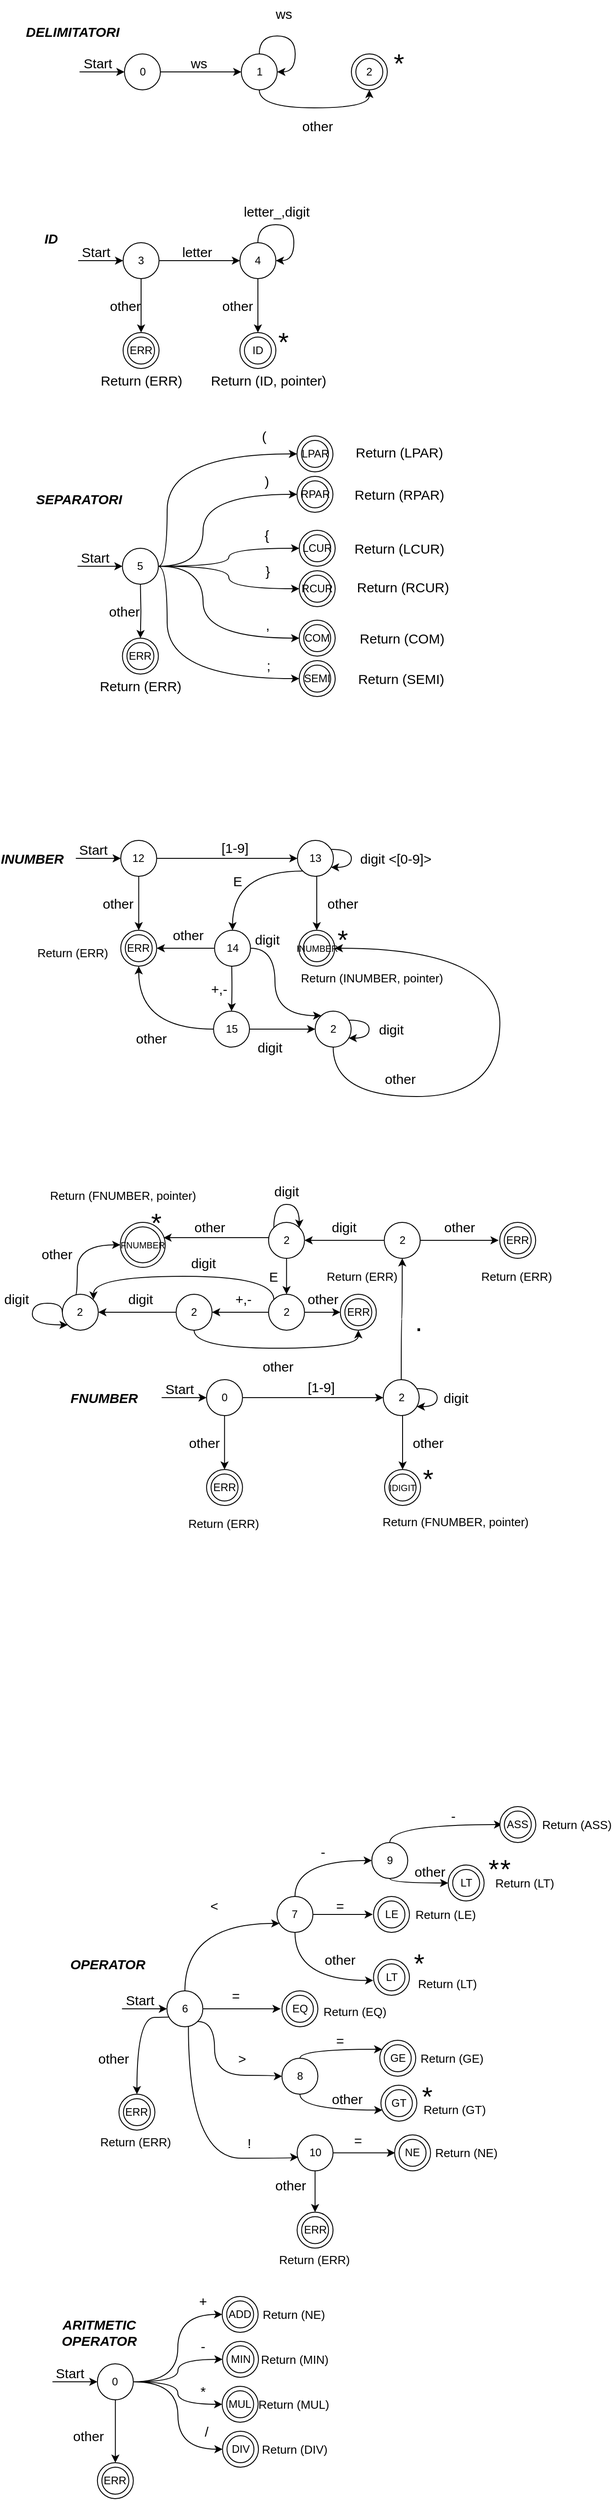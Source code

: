 <mxfile version="22.0.4" type="device">
  <diagram name="Pagina-1" id="Bu1kH5modBo4AFv9VPBv">
    <mxGraphModel dx="1077" dy="1736" grid="1" gridSize="10" guides="1" tooltips="1" connect="1" arrows="1" fold="1" page="1" pageScale="1" pageWidth="827" pageHeight="1169" math="0" shadow="0">
      <root>
        <mxCell id="0" />
        <mxCell id="1" parent="0" />
        <mxCell id="PjZuuIiEIe1i-6Mp43BL-4" style="edgeStyle=orthogonalEdgeStyle;rounded=0;orthogonalLoop=1;jettySize=auto;html=1;entryX=0.5;entryY=0;entryDx=0;entryDy=0;" parent="1" source="PjZuuIiEIe1i-6Mp43BL-1" target="PjZuuIiEIe1i-6Mp43BL-5" edge="1">
          <mxGeometry relative="1" as="geometry">
            <mxPoint x="161" y="-120" as="targetPoint" />
          </mxGeometry>
        </mxCell>
        <mxCell id="PjZuuIiEIe1i-6Mp43BL-9" style="edgeStyle=orthogonalEdgeStyle;orthogonalLoop=1;jettySize=auto;html=1;curved=1;" parent="1" source="PjZuuIiEIe1i-6Mp43BL-1" edge="1">
          <mxGeometry relative="1" as="geometry">
            <mxPoint x="271" y="-180" as="targetPoint" />
          </mxGeometry>
        </mxCell>
        <mxCell id="PjZuuIiEIe1i-6Mp43BL-1" value="3" style="ellipse;whiteSpace=wrap;html=1;aspect=fixed;" parent="1" vertex="1">
          <mxGeometry x="141" y="-200" width="40" height="40" as="geometry" />
        </mxCell>
        <mxCell id="PjZuuIiEIe1i-6Mp43BL-2" value="" style="endArrow=classic;html=1;rounded=0;" parent="1" edge="1">
          <mxGeometry width="50" height="50" relative="1" as="geometry">
            <mxPoint x="91" y="-180" as="sourcePoint" />
            <mxPoint x="141" y="-180" as="targetPoint" />
          </mxGeometry>
        </mxCell>
        <mxCell id="PjZuuIiEIe1i-6Mp43BL-3" value="Start" style="text;html=1;strokeColor=none;fillColor=none;align=center;verticalAlign=middle;whiteSpace=wrap;rounded=0;fontSize=15;" parent="1" vertex="1">
          <mxGeometry x="91" y="-200" width="40" height="20" as="geometry" />
        </mxCell>
        <mxCell id="PjZuuIiEIe1i-6Mp43BL-5" value="" style="ellipse;whiteSpace=wrap;html=1;aspect=fixed;" parent="1" vertex="1">
          <mxGeometry x="141" y="-100" width="40" height="40" as="geometry" />
        </mxCell>
        <mxCell id="PjZuuIiEIe1i-6Mp43BL-6" value="ERR" style="ellipse;whiteSpace=wrap;html=1;aspect=fixed;" parent="1" vertex="1">
          <mxGeometry x="146" y="-95" width="30" height="30" as="geometry" />
        </mxCell>
        <mxCell id="PjZuuIiEIe1i-6Mp43BL-7" value="&lt;font style=&quot;font-size: 15px;&quot;&gt;Return (ERR)&lt;/font&gt;" style="text;html=1;strokeColor=none;fillColor=none;align=center;verticalAlign=middle;whiteSpace=wrap;rounded=0;fontSize=15;" parent="1" vertex="1">
          <mxGeometry x="114.75" y="-60" width="92.5" height="25" as="geometry" />
        </mxCell>
        <mxCell id="PjZuuIiEIe1i-6Mp43BL-8" value="other" style="text;html=1;strokeColor=none;fillColor=none;align=center;verticalAlign=middle;whiteSpace=wrap;rounded=0;fontSize=15;" parent="1" vertex="1">
          <mxGeometry x="121" y="-140" width="45" height="20" as="geometry" />
        </mxCell>
        <mxCell id="PjZuuIiEIe1i-6Mp43BL-10" value="4" style="ellipse;whiteSpace=wrap;html=1;aspect=fixed;" parent="1" vertex="1">
          <mxGeometry x="271" y="-200" width="40" height="40" as="geometry" />
        </mxCell>
        <mxCell id="PjZuuIiEIe1i-6Mp43BL-11" value="letter" style="text;html=1;strokeColor=none;fillColor=none;align=center;verticalAlign=middle;whiteSpace=wrap;rounded=0;fontSize=15;" parent="1" vertex="1">
          <mxGeometry x="201" y="-200" width="45" height="20" as="geometry" />
        </mxCell>
        <mxCell id="PjZuuIiEIe1i-6Mp43BL-22" style="edgeStyle=orthogonalEdgeStyle;shape=connector;curved=1;rounded=1;orthogonalLoop=1;jettySize=auto;html=1;labelBackgroundColor=default;strokeColor=default;align=center;verticalAlign=middle;fontFamily=Helvetica;fontSize=11;fontColor=default;endArrow=classic;" parent="1" edge="1">
          <mxGeometry relative="1" as="geometry">
            <mxPoint x="291" y="-100" as="targetPoint" />
            <mxPoint x="291" y="-160" as="sourcePoint" />
          </mxGeometry>
        </mxCell>
        <mxCell id="PjZuuIiEIe1i-6Mp43BL-17" value="letter_,digit" style="text;html=1;strokeColor=none;fillColor=none;align=center;verticalAlign=middle;whiteSpace=wrap;rounded=0;fontSize=15;fontFamily=Helvetica;fontColor=default;" parent="1" vertex="1">
          <mxGeometry x="282" y="-250" width="60" height="30" as="geometry" />
        </mxCell>
        <mxCell id="PjZuuIiEIe1i-6Mp43BL-23" value="" style="ellipse;whiteSpace=wrap;html=1;aspect=fixed;" parent="1" vertex="1">
          <mxGeometry x="271" y="-100" width="40" height="40" as="geometry" />
        </mxCell>
        <mxCell id="PjZuuIiEIe1i-6Mp43BL-24" value="ID" style="ellipse;whiteSpace=wrap;html=1;aspect=fixed;" parent="1" vertex="1">
          <mxGeometry x="276" y="-95" width="30" height="30" as="geometry" />
        </mxCell>
        <mxCell id="PjZuuIiEIe1i-6Mp43BL-25" value="&lt;font style=&quot;font-size: 15px;&quot;&gt;Return (ID, pointer)&lt;/font&gt;" style="text;html=1;strokeColor=none;fillColor=none;align=center;verticalAlign=middle;whiteSpace=wrap;rounded=0;fontSize=15;" parent="1" vertex="1">
          <mxGeometry x="233.5" y="-60" width="137.5" height="25" as="geometry" />
        </mxCell>
        <mxCell id="PjZuuIiEIe1i-6Mp43BL-26" value="other" style="text;html=1;strokeColor=none;fillColor=none;align=center;verticalAlign=middle;whiteSpace=wrap;rounded=0;fontSize=15;" parent="1" vertex="1">
          <mxGeometry x="246" y="-140" width="45" height="20" as="geometry" />
        </mxCell>
        <mxCell id="PjZuuIiEIe1i-6Mp43BL-34" value="&lt;font style=&quot;font-size: 30px;&quot;&gt;*&lt;/font&gt;" style="text;html=1;strokeColor=none;fillColor=none;align=center;verticalAlign=middle;whiteSpace=wrap;rounded=0;" parent="1" vertex="1">
          <mxGeometry x="297" y="-100" width="45" height="20" as="geometry" />
        </mxCell>
        <mxCell id="PjZuuIiEIe1i-6Mp43BL-44" style="edgeStyle=orthogonalEdgeStyle;shape=connector;curved=1;rounded=1;orthogonalLoop=1;jettySize=auto;html=1;entryX=1;entryY=0.5;entryDx=0;entryDy=0;labelBackgroundColor=default;strokeColor=default;align=center;verticalAlign=middle;fontFamily=Helvetica;fontSize=11;fontColor=default;endArrow=classic;" parent="1" source="PjZuuIiEIe1i-6Mp43BL-10" target="PjZuuIiEIe1i-6Mp43BL-10" edge="1">
          <mxGeometry relative="1" as="geometry" />
        </mxCell>
        <mxCell id="PjZuuIiEIe1i-6Mp43BL-59" style="edgeStyle=orthogonalEdgeStyle;shape=connector;rounded=0;orthogonalLoop=1;jettySize=auto;html=1;labelBackgroundColor=default;strokeColor=default;align=center;verticalAlign=middle;fontFamily=Helvetica;fontSize=11;fontColor=default;endArrow=classic;entryX=0.5;entryY=0;entryDx=0;entryDy=0;" parent="1" source="PjZuuIiEIe1i-6Mp43BL-45" target="PjZuuIiEIe1i-6Mp43BL-51" edge="1">
          <mxGeometry relative="1" as="geometry">
            <mxPoint x="158.38" y="555" as="targetPoint" />
          </mxGeometry>
        </mxCell>
        <mxCell id="PjZuuIiEIe1i-6Mp43BL-73" style="edgeStyle=orthogonalEdgeStyle;shape=connector;curved=1;rounded=1;orthogonalLoop=1;jettySize=auto;html=1;entryX=0;entryY=0.5;entryDx=0;entryDy=0;labelBackgroundColor=default;strokeColor=default;align=center;verticalAlign=middle;fontFamily=Helvetica;fontSize=11;fontColor=default;endArrow=classic;exitX=1;exitY=0.5;exitDx=0;exitDy=0;" parent="1" source="PjZuuIiEIe1i-6Mp43BL-45" target="PjZuuIiEIe1i-6Mp43BL-72" edge="1">
          <mxGeometry relative="1" as="geometry">
            <mxPoint x="333.38" y="485" as="sourcePoint" />
          </mxGeometry>
        </mxCell>
        <mxCell id="PjZuuIiEIe1i-6Mp43BL-45" value="12" style="ellipse;whiteSpace=wrap;html=1;aspect=fixed;" parent="1" vertex="1">
          <mxGeometry x="138.38" y="465" width="40" height="40" as="geometry" />
        </mxCell>
        <mxCell id="PjZuuIiEIe1i-6Mp43BL-46" value="" style="endArrow=classic;html=1;rounded=0;" parent="1" edge="1">
          <mxGeometry width="50" height="50" relative="1" as="geometry">
            <mxPoint x="88.38" y="485" as="sourcePoint" />
            <mxPoint x="138.38" y="485" as="targetPoint" />
          </mxGeometry>
        </mxCell>
        <mxCell id="PjZuuIiEIe1i-6Mp43BL-47" value="Start" style="text;html=1;strokeColor=none;fillColor=none;align=center;verticalAlign=middle;whiteSpace=wrap;rounded=0;fontSize=15;" parent="1" vertex="1">
          <mxGeometry x="88.38" y="465" width="40" height="20" as="geometry" />
        </mxCell>
        <mxCell id="PjZuuIiEIe1i-6Mp43BL-48" value="&lt;b style=&quot;font-size: 15px;&quot;&gt;&lt;i style=&quot;font-size: 15px;&quot;&gt;INUMBER&lt;/i&gt;&lt;/b&gt;" style="text;html=1;strokeColor=none;fillColor=none;align=center;verticalAlign=middle;whiteSpace=wrap;rounded=0;fontSize=15;fontFamily=Helvetica;fontColor=default;" parent="1" vertex="1">
          <mxGeometry x="10.0" y="470" width="60" height="30" as="geometry" />
        </mxCell>
        <mxCell id="PjZuuIiEIe1i-6Mp43BL-49" value="ID" style="text;html=1;strokeColor=none;fillColor=none;align=center;verticalAlign=middle;whiteSpace=wrap;rounded=0;fontSize=15;fontFamily=Helvetica;fontColor=default;fontStyle=3" parent="1" vertex="1">
          <mxGeometry x="31" y="-220" width="60" height="30" as="geometry" />
        </mxCell>
        <mxCell id="PjZuuIiEIe1i-6Mp43BL-51" value="" style="ellipse;whiteSpace=wrap;html=1;aspect=fixed;" parent="1" vertex="1">
          <mxGeometry x="138.38" y="565" width="40" height="40" as="geometry" />
        </mxCell>
        <mxCell id="PjZuuIiEIe1i-6Mp43BL-52" value="ERR" style="ellipse;whiteSpace=wrap;html=1;aspect=fixed;" parent="1" vertex="1">
          <mxGeometry x="143.38" y="570" width="30" height="30" as="geometry" />
        </mxCell>
        <mxCell id="PjZuuIiEIe1i-6Mp43BL-54" value="other" style="text;html=1;strokeColor=none;fillColor=none;align=center;verticalAlign=middle;whiteSpace=wrap;rounded=0;fontSize=15;" parent="1" vertex="1">
          <mxGeometry x="113.38" y="525" width="45" height="20" as="geometry" />
        </mxCell>
        <mxCell id="PjZuuIiEIe1i-6Mp43BL-72" value="13" style="ellipse;whiteSpace=wrap;html=1;aspect=fixed;" parent="1" vertex="1">
          <mxGeometry x="335.01" y="465" width="40" height="40" as="geometry" />
        </mxCell>
        <mxCell id="PjZuuIiEIe1i-6Mp43BL-79" value="&lt;font style=&quot;font-size: 15px;&quot;&gt;[1-9]&lt;/font&gt;" style="text;html=1;strokeColor=none;fillColor=none;align=center;verticalAlign=middle;whiteSpace=wrap;rounded=0;fontSize=15;fontFamily=Helvetica;fontColor=default;" parent="1" vertex="1">
          <mxGeometry x="243.38" y="460" width="45" height="25" as="geometry" />
        </mxCell>
        <mxCell id="PjZuuIiEIe1i-6Mp43BL-83" style="edgeStyle=orthogonalEdgeStyle;shape=connector;curved=1;rounded=1;orthogonalLoop=1;jettySize=auto;html=1;labelBackgroundColor=default;strokeColor=default;align=center;verticalAlign=middle;fontFamily=Helvetica;fontSize=11;fontColor=default;endArrow=classic;" parent="1" source="PjZuuIiEIe1i-6Mp43BL-72" target="PjZuuIiEIe1i-6Mp43BL-72" edge="1">
          <mxGeometry relative="1" as="geometry" />
        </mxCell>
        <mxCell id="PjZuuIiEIe1i-6Mp43BL-84" value="digit &amp;lt;[0-9]&amp;gt;" style="text;html=1;strokeColor=none;fillColor=none;align=center;verticalAlign=middle;whiteSpace=wrap;rounded=0;fontSize=15;fontFamily=Helvetica;fontColor=default;" parent="1" vertex="1">
          <mxGeometry x="386.51" y="470" width="115" height="30" as="geometry" />
        </mxCell>
        <mxCell id="PjZuuIiEIe1i-6Mp43BL-86" style="edgeStyle=orthogonalEdgeStyle;shape=connector;curved=1;rounded=1;orthogonalLoop=1;jettySize=auto;html=1;labelBackgroundColor=default;strokeColor=default;align=center;verticalAlign=middle;fontFamily=Helvetica;fontSize=11;fontColor=default;endArrow=classic;" parent="1" edge="1">
          <mxGeometry relative="1" as="geometry">
            <mxPoint x="356.51" y="565" as="targetPoint" />
            <mxPoint x="356.51" y="505" as="sourcePoint" />
          </mxGeometry>
        </mxCell>
        <mxCell id="PjZuuIiEIe1i-6Mp43BL-87" value="" style="ellipse;whiteSpace=wrap;html=1;aspect=fixed;" parent="1" vertex="1">
          <mxGeometry x="336.51" y="565" width="40" height="40" as="geometry" />
        </mxCell>
        <mxCell id="PjZuuIiEIe1i-6Mp43BL-88" value="&lt;font style=&quot;font-size: 10px;&quot;&gt;INUMBER&lt;/font&gt;" style="ellipse;whiteSpace=wrap;html=1;aspect=fixed;" parent="1" vertex="1">
          <mxGeometry x="341.51" y="570" width="30" height="30" as="geometry" />
        </mxCell>
        <mxCell id="PjZuuIiEIe1i-6Mp43BL-89" value="&lt;font style=&quot;font-size: 13px;&quot;&gt;Return (INUMBER, pointer)&lt;/font&gt;" style="text;html=1;strokeColor=none;fillColor=none;align=center;verticalAlign=middle;whiteSpace=wrap;rounded=0;fontSize=13;" parent="1" vertex="1">
          <mxGeometry x="331.51" y="595" width="171.87" height="45" as="geometry" />
        </mxCell>
        <mxCell id="PjZuuIiEIe1i-6Mp43BL-91" value="&lt;font style=&quot;font-size: 30px;&quot;&gt;*&lt;/font&gt;" style="text;html=1;strokeColor=none;fillColor=none;align=center;verticalAlign=middle;whiteSpace=wrap;rounded=0;" parent="1" vertex="1">
          <mxGeometry x="362.51" y="565" width="45" height="20" as="geometry" />
        </mxCell>
        <mxCell id="PjZuuIiEIe1i-6Mp43BL-113" value="other" style="text;html=1;strokeColor=none;fillColor=none;align=center;verticalAlign=middle;whiteSpace=wrap;rounded=0;fontSize=15;" parent="1" vertex="1">
          <mxGeometry x="362.51" y="525" width="45" height="20" as="geometry" />
        </mxCell>
        <mxCell id="PjZuuIiEIe1i-6Mp43BL-218" value="&lt;font style=&quot;font-size: 13px;&quot;&gt;Return (ERR)&lt;/font&gt;" style="text;html=1;strokeColor=none;fillColor=none;align=center;verticalAlign=middle;whiteSpace=wrap;rounded=0;fontSize=13;" parent="1" vertex="1">
          <mxGeometry x="40.88" y="575" width="87.5" height="30" as="geometry" />
        </mxCell>
        <mxCell id="RC1J0I_5zovOuxV37Q9L-21" style="edgeStyle=orthogonalEdgeStyle;orthogonalLoop=1;jettySize=auto;html=1;curved=1;" parent="1" source="RC1J0I_5zovOuxV37Q9L-22" edge="1">
          <mxGeometry relative="1" as="geometry">
            <mxPoint x="272.5" y="-390" as="targetPoint" />
          </mxGeometry>
        </mxCell>
        <mxCell id="RC1J0I_5zovOuxV37Q9L-22" value="0" style="ellipse;whiteSpace=wrap;html=1;aspect=fixed;" parent="1" vertex="1">
          <mxGeometry x="142.5" y="-410" width="40" height="40" as="geometry" />
        </mxCell>
        <mxCell id="RC1J0I_5zovOuxV37Q9L-23" value="" style="endArrow=classic;html=1;rounded=0;" parent="1" edge="1">
          <mxGeometry width="50" height="50" relative="1" as="geometry">
            <mxPoint x="92.5" y="-390" as="sourcePoint" />
            <mxPoint x="142.5" y="-390" as="targetPoint" />
          </mxGeometry>
        </mxCell>
        <mxCell id="RC1J0I_5zovOuxV37Q9L-24" value="Start" style="text;html=1;strokeColor=none;fillColor=none;align=center;verticalAlign=middle;whiteSpace=wrap;rounded=0;fontSize=15;" parent="1" vertex="1">
          <mxGeometry x="92.5" y="-410" width="40" height="20" as="geometry" />
        </mxCell>
        <mxCell id="RC1J0I_5zovOuxV37Q9L-35" style="edgeStyle=orthogonalEdgeStyle;shape=connector;curved=1;rounded=1;orthogonalLoop=1;jettySize=auto;html=1;entryX=0.5;entryY=1;entryDx=0;entryDy=0;labelBackgroundColor=default;strokeColor=default;align=center;verticalAlign=middle;fontFamily=Helvetica;fontSize=11;fontColor=default;endArrow=classic;" parent="1" source="RC1J0I_5zovOuxV37Q9L-25" target="RC1J0I_5zovOuxV37Q9L-31" edge="1">
          <mxGeometry relative="1" as="geometry">
            <Array as="points">
              <mxPoint x="293" y="-350" />
              <mxPoint x="415" y="-350" />
            </Array>
          </mxGeometry>
        </mxCell>
        <mxCell id="RC1J0I_5zovOuxV37Q9L-25" value="1" style="ellipse;whiteSpace=wrap;html=1;aspect=fixed;" parent="1" vertex="1">
          <mxGeometry x="272.5" y="-410" width="40" height="40" as="geometry" />
        </mxCell>
        <mxCell id="RC1J0I_5zovOuxV37Q9L-26" value="ws" style="text;html=1;strokeColor=none;fillColor=none;align=center;verticalAlign=middle;whiteSpace=wrap;rounded=0;fontSize=15;" parent="1" vertex="1">
          <mxGeometry x="202.5" y="-410" width="45" height="20" as="geometry" />
        </mxCell>
        <mxCell id="RC1J0I_5zovOuxV37Q9L-27" value="ws" style="text;html=1;strokeColor=none;fillColor=none;align=center;verticalAlign=middle;whiteSpace=wrap;rounded=0;fontSize=15;fontFamily=Helvetica;fontColor=default;" parent="1" vertex="1">
          <mxGeometry x="289.5" y="-470" width="60" height="30" as="geometry" />
        </mxCell>
        <mxCell id="RC1J0I_5zovOuxV37Q9L-28" style="edgeStyle=orthogonalEdgeStyle;shape=connector;curved=1;rounded=1;orthogonalLoop=1;jettySize=auto;html=1;entryX=1;entryY=0.5;entryDx=0;entryDy=0;labelBackgroundColor=default;strokeColor=default;align=center;verticalAlign=middle;fontFamily=Helvetica;fontSize=11;fontColor=default;endArrow=classic;" parent="1" source="RC1J0I_5zovOuxV37Q9L-25" target="RC1J0I_5zovOuxV37Q9L-25" edge="1">
          <mxGeometry relative="1" as="geometry" />
        </mxCell>
        <mxCell id="RC1J0I_5zovOuxV37Q9L-29" value="DELIMITATORI" style="text;html=1;strokeColor=none;fillColor=none;align=center;verticalAlign=middle;whiteSpace=wrap;rounded=0;fontSize=15;fontFamily=Helvetica;fontColor=default;fontStyle=3" parent="1" vertex="1">
          <mxGeometry x="54.75" y="-450" width="60" height="30" as="geometry" />
        </mxCell>
        <mxCell id="RC1J0I_5zovOuxV37Q9L-31" value="" style="ellipse;whiteSpace=wrap;html=1;aspect=fixed;" parent="1" vertex="1">
          <mxGeometry x="395" y="-410" width="40" height="40" as="geometry" />
        </mxCell>
        <mxCell id="RC1J0I_5zovOuxV37Q9L-32" value="2" style="ellipse;whiteSpace=wrap;html=1;aspect=fixed;" parent="1" vertex="1">
          <mxGeometry x="400" y="-405" width="30" height="30" as="geometry" />
        </mxCell>
        <mxCell id="RC1J0I_5zovOuxV37Q9L-33" value="&lt;font style=&quot;font-size: 30px;&quot;&gt;*&lt;/font&gt;" style="text;html=1;strokeColor=none;fillColor=none;align=center;verticalAlign=middle;whiteSpace=wrap;rounded=0;" parent="1" vertex="1">
          <mxGeometry x="435" y="-410" width="26" height="20" as="geometry" />
        </mxCell>
        <mxCell id="RC1J0I_5zovOuxV37Q9L-36" value="other" style="text;html=1;strokeColor=none;fillColor=none;align=center;verticalAlign=middle;whiteSpace=wrap;rounded=0;fontSize=15;" parent="1" vertex="1">
          <mxGeometry x="334.5" y="-340" width="45" height="20" as="geometry" />
        </mxCell>
        <mxCell id="RC1J0I_5zovOuxV37Q9L-79" style="edgeStyle=orthogonalEdgeStyle;shape=connector;curved=1;rounded=1;orthogonalLoop=1;jettySize=auto;html=1;entryX=0;entryY=0.5;entryDx=0;entryDy=0;labelBackgroundColor=default;strokeColor=default;align=center;verticalAlign=middle;fontFamily=Helvetica;fontSize=11;fontColor=default;endArrow=classic;" parent="1" source="RC1J0I_5zovOuxV37Q9L-38" target="RC1J0I_5zovOuxV37Q9L-77" edge="1">
          <mxGeometry relative="1" as="geometry">
            <Array as="points">
              <mxPoint x="190" y="160" />
              <mxPoint x="190" y="35" />
            </Array>
          </mxGeometry>
        </mxCell>
        <mxCell id="RC1J0I_5zovOuxV37Q9L-80" style="edgeStyle=orthogonalEdgeStyle;shape=connector;curved=1;rounded=1;orthogonalLoop=1;jettySize=auto;html=1;labelBackgroundColor=default;strokeColor=default;align=center;verticalAlign=middle;fontFamily=Helvetica;fontSize=11;fontColor=default;endArrow=classic;entryX=0;entryY=0.5;entryDx=0;entryDy=0;" parent="1" source="RC1J0I_5zovOuxV37Q9L-38" target="RC1J0I_5zovOuxV37Q9L-75" edge="1">
          <mxGeometry relative="1" as="geometry">
            <mxPoint x="330" y="80" as="targetPoint" />
            <Array as="points">
              <mxPoint x="230" y="160" />
              <mxPoint x="230" y="80" />
            </Array>
          </mxGeometry>
        </mxCell>
        <mxCell id="RC1J0I_5zovOuxV37Q9L-81" style="edgeStyle=orthogonalEdgeStyle;shape=connector;curved=1;rounded=1;orthogonalLoop=1;jettySize=auto;html=1;entryX=0;entryY=0.5;entryDx=0;entryDy=0;labelBackgroundColor=default;strokeColor=default;align=center;verticalAlign=middle;fontFamily=Helvetica;fontSize=11;fontColor=default;endArrow=classic;" parent="1" source="RC1J0I_5zovOuxV37Q9L-38" target="RC1J0I_5zovOuxV37Q9L-73" edge="1">
          <mxGeometry relative="1" as="geometry" />
        </mxCell>
        <mxCell id="RC1J0I_5zovOuxV37Q9L-82" style="edgeStyle=orthogonalEdgeStyle;shape=connector;curved=1;rounded=1;orthogonalLoop=1;jettySize=auto;html=1;entryX=0;entryY=0.5;entryDx=0;entryDy=0;labelBackgroundColor=default;strokeColor=default;align=center;verticalAlign=middle;fontFamily=Helvetica;fontSize=11;fontColor=default;endArrow=classic;" parent="1" source="RC1J0I_5zovOuxV37Q9L-38" target="RC1J0I_5zovOuxV37Q9L-71" edge="1">
          <mxGeometry relative="1" as="geometry" />
        </mxCell>
        <mxCell id="RC1J0I_5zovOuxV37Q9L-83" style="edgeStyle=orthogonalEdgeStyle;shape=connector;curved=1;rounded=1;orthogonalLoop=1;jettySize=auto;html=1;entryX=0;entryY=0.5;entryDx=0;entryDy=0;labelBackgroundColor=default;strokeColor=default;align=center;verticalAlign=middle;fontFamily=Helvetica;fontSize=11;fontColor=default;endArrow=classic;" parent="1" source="RC1J0I_5zovOuxV37Q9L-38" target="RC1J0I_5zovOuxV37Q9L-69" edge="1">
          <mxGeometry relative="1" as="geometry">
            <Array as="points">
              <mxPoint x="230" y="160" />
              <mxPoint x="230" y="240" />
            </Array>
          </mxGeometry>
        </mxCell>
        <mxCell id="RC1J0I_5zovOuxV37Q9L-84" style="edgeStyle=orthogonalEdgeStyle;shape=connector;curved=1;rounded=1;orthogonalLoop=1;jettySize=auto;html=1;entryX=0;entryY=0.5;entryDx=0;entryDy=0;labelBackgroundColor=default;strokeColor=default;align=center;verticalAlign=middle;fontFamily=Helvetica;fontSize=11;fontColor=default;endArrow=classic;" parent="1" source="RC1J0I_5zovOuxV37Q9L-38" target="RC1J0I_5zovOuxV37Q9L-66" edge="1">
          <mxGeometry relative="1" as="geometry">
            <Array as="points">
              <mxPoint x="190" y="160" />
              <mxPoint x="190" y="285" />
            </Array>
          </mxGeometry>
        </mxCell>
        <mxCell id="RC1J0I_5zovOuxV37Q9L-38" value="5" style="ellipse;whiteSpace=wrap;html=1;aspect=fixed;" parent="1" vertex="1">
          <mxGeometry x="140.25" y="140" width="40" height="40" as="geometry" />
        </mxCell>
        <mxCell id="RC1J0I_5zovOuxV37Q9L-39" value="" style="endArrow=classic;html=1;rounded=0;" parent="1" edge="1">
          <mxGeometry width="50" height="50" relative="1" as="geometry">
            <mxPoint x="90.25" y="160" as="sourcePoint" />
            <mxPoint x="140.25" y="160" as="targetPoint" />
          </mxGeometry>
        </mxCell>
        <mxCell id="RC1J0I_5zovOuxV37Q9L-40" value="Start" style="text;html=1;strokeColor=none;fillColor=none;align=center;verticalAlign=middle;whiteSpace=wrap;rounded=0;fontSize=15;" parent="1" vertex="1">
          <mxGeometry x="90.25" y="140" width="40" height="20" as="geometry" />
        </mxCell>
        <mxCell id="RC1J0I_5zovOuxV37Q9L-46" value="SEPARATORI" style="text;html=1;strokeColor=none;fillColor=none;align=center;verticalAlign=middle;whiteSpace=wrap;rounded=0;fontSize=15;fontFamily=Helvetica;fontColor=default;fontStyle=3" parent="1" vertex="1">
          <mxGeometry x="62.37" y="70" width="60" height="30" as="geometry" />
        </mxCell>
        <mxCell id="RC1J0I_5zovOuxV37Q9L-51" style="edgeStyle=orthogonalEdgeStyle;rounded=0;orthogonalLoop=1;jettySize=auto;html=1;entryX=0.5;entryY=0;entryDx=0;entryDy=0;" parent="1" target="RC1J0I_5zovOuxV37Q9L-52" edge="1">
          <mxGeometry relative="1" as="geometry">
            <mxPoint x="160.25" y="220" as="targetPoint" />
            <mxPoint x="160.25" y="180" as="sourcePoint" />
          </mxGeometry>
        </mxCell>
        <mxCell id="RC1J0I_5zovOuxV37Q9L-52" value="" style="ellipse;whiteSpace=wrap;html=1;aspect=fixed;" parent="1" vertex="1">
          <mxGeometry x="140.25" y="240" width="40" height="40" as="geometry" />
        </mxCell>
        <mxCell id="RC1J0I_5zovOuxV37Q9L-53" value="ERR" style="ellipse;whiteSpace=wrap;html=1;aspect=fixed;" parent="1" vertex="1">
          <mxGeometry x="145.25" y="245" width="30" height="30" as="geometry" />
        </mxCell>
        <mxCell id="RC1J0I_5zovOuxV37Q9L-54" value="&lt;font style=&quot;font-size: 15px;&quot;&gt;Return (ERR)&lt;/font&gt;" style="text;html=1;strokeColor=none;fillColor=none;align=center;verticalAlign=middle;whiteSpace=wrap;rounded=0;fontSize=15;" parent="1" vertex="1">
          <mxGeometry x="114" y="280" width="92.5" height="25" as="geometry" />
        </mxCell>
        <mxCell id="RC1J0I_5zovOuxV37Q9L-55" value="other" style="text;html=1;strokeColor=none;fillColor=none;align=center;verticalAlign=middle;whiteSpace=wrap;rounded=0;fontSize=15;" parent="1" vertex="1">
          <mxGeometry x="120.25" y="200" width="45" height="20" as="geometry" />
        </mxCell>
        <mxCell id="RC1J0I_5zovOuxV37Q9L-66" value="" style="ellipse;whiteSpace=wrap;html=1;aspect=fixed;" parent="1" vertex="1">
          <mxGeometry x="337" y="265" width="40" height="40" as="geometry" />
        </mxCell>
        <mxCell id="RC1J0I_5zovOuxV37Q9L-67" value="SEMI" style="ellipse;whiteSpace=wrap;html=1;aspect=fixed;" parent="1" vertex="1">
          <mxGeometry x="342" y="270" width="30" height="30" as="geometry" />
        </mxCell>
        <mxCell id="RC1J0I_5zovOuxV37Q9L-69" value="" style="ellipse;whiteSpace=wrap;html=1;aspect=fixed;" parent="1" vertex="1">
          <mxGeometry x="337" y="220" width="40" height="40" as="geometry" />
        </mxCell>
        <mxCell id="RC1J0I_5zovOuxV37Q9L-70" value="COM" style="ellipse;whiteSpace=wrap;html=1;aspect=fixed;" parent="1" vertex="1">
          <mxGeometry x="342" y="225" width="30" height="30" as="geometry" />
        </mxCell>
        <mxCell id="RC1J0I_5zovOuxV37Q9L-71" value="" style="ellipse;whiteSpace=wrap;html=1;aspect=fixed;" parent="1" vertex="1">
          <mxGeometry x="337" y="165" width="40" height="40" as="geometry" />
        </mxCell>
        <mxCell id="RC1J0I_5zovOuxV37Q9L-72" value="RCUR" style="ellipse;whiteSpace=wrap;html=1;aspect=fixed;" parent="1" vertex="1">
          <mxGeometry x="342" y="170" width="30" height="30" as="geometry" />
        </mxCell>
        <mxCell id="RC1J0I_5zovOuxV37Q9L-73" value="" style="ellipse;whiteSpace=wrap;html=1;aspect=fixed;" parent="1" vertex="1">
          <mxGeometry x="337" y="120" width="40" height="40" as="geometry" />
        </mxCell>
        <mxCell id="RC1J0I_5zovOuxV37Q9L-74" value="LCUR" style="ellipse;whiteSpace=wrap;html=1;aspect=fixed;" parent="1" vertex="1">
          <mxGeometry x="342" y="125" width="30" height="30" as="geometry" />
        </mxCell>
        <mxCell id="RC1J0I_5zovOuxV37Q9L-75" value="" style="ellipse;whiteSpace=wrap;html=1;aspect=fixed;" parent="1" vertex="1">
          <mxGeometry x="334.5" y="60" width="40" height="40" as="geometry" />
        </mxCell>
        <mxCell id="RC1J0I_5zovOuxV37Q9L-76" value="RPAR" style="ellipse;whiteSpace=wrap;html=1;aspect=fixed;" parent="1" vertex="1">
          <mxGeometry x="339.5" y="65" width="30" height="30" as="geometry" />
        </mxCell>
        <mxCell id="RC1J0I_5zovOuxV37Q9L-77" value="" style="ellipse;whiteSpace=wrap;html=1;aspect=fixed;" parent="1" vertex="1">
          <mxGeometry x="334.5" y="15" width="40" height="40" as="geometry" />
        </mxCell>
        <mxCell id="RC1J0I_5zovOuxV37Q9L-78" value="LPAR" style="ellipse;whiteSpace=wrap;html=1;aspect=fixed;" parent="1" vertex="1">
          <mxGeometry x="339.5" y="20" width="30" height="30" as="geometry" />
        </mxCell>
        <mxCell id="RC1J0I_5zovOuxV37Q9L-85" value="(" style="text;html=1;strokeColor=none;fillColor=none;align=center;verticalAlign=middle;whiteSpace=wrap;rounded=0;fontSize=15;fontFamily=Helvetica;fontColor=default;" parent="1" vertex="1">
          <mxGeometry x="282.5" width="30" height="30" as="geometry" />
        </mxCell>
        <mxCell id="RC1J0I_5zovOuxV37Q9L-87" value=")" style="text;html=1;strokeColor=none;fillColor=none;align=center;verticalAlign=middle;whiteSpace=wrap;rounded=0;fontSize=15;fontFamily=Helvetica;fontColor=default;" parent="1" vertex="1">
          <mxGeometry x="285.75" y="50" width="30" height="30" as="geometry" />
        </mxCell>
        <mxCell id="RC1J0I_5zovOuxV37Q9L-88" value="{" style="text;html=1;strokeColor=none;fillColor=none;align=center;verticalAlign=middle;whiteSpace=wrap;rounded=0;fontSize=15;fontFamily=Helvetica;fontColor=default;" parent="1" vertex="1">
          <mxGeometry x="286.25" y="110" width="30" height="30" as="geometry" />
        </mxCell>
        <mxCell id="RC1J0I_5zovOuxV37Q9L-89" value="}" style="text;html=1;strokeColor=none;fillColor=none;align=center;verticalAlign=middle;whiteSpace=wrap;rounded=0;fontSize=15;fontFamily=Helvetica;fontColor=default;" parent="1" vertex="1">
          <mxGeometry x="286.75" y="150" width="30" height="30" as="geometry" />
        </mxCell>
        <mxCell id="RC1J0I_5zovOuxV37Q9L-90" value="," style="text;html=1;strokeColor=none;fillColor=none;align=center;verticalAlign=middle;whiteSpace=wrap;rounded=0;fontSize=15;fontFamily=Helvetica;fontColor=default;" parent="1" vertex="1">
          <mxGeometry x="287.25" y="210" width="30" height="30" as="geometry" />
        </mxCell>
        <mxCell id="RC1J0I_5zovOuxV37Q9L-91" value=";" style="text;html=1;strokeColor=none;fillColor=none;align=center;verticalAlign=middle;whiteSpace=wrap;rounded=0;fontSize=15;fontFamily=Helvetica;fontColor=default;" parent="1" vertex="1">
          <mxGeometry x="287.5" y="255" width="30" height="30" as="geometry" />
        </mxCell>
        <mxCell id="RC1J0I_5zovOuxV37Q9L-92" value="&lt;font style=&quot;font-size: 15px;&quot;&gt;Return (LPAR)&lt;/font&gt;" style="text;html=1;strokeColor=none;fillColor=none;align=center;verticalAlign=middle;whiteSpace=wrap;rounded=0;fontSize=15;" parent="1" vertex="1">
          <mxGeometry x="392.5" y="20" width="111.25" height="25" as="geometry" />
        </mxCell>
        <mxCell id="RC1J0I_5zovOuxV37Q9L-93" value="&lt;font style=&quot;font-size: 15px;&quot;&gt;Return (RPAR)&lt;/font&gt;" style="text;html=1;strokeColor=none;fillColor=none;align=center;verticalAlign=middle;whiteSpace=wrap;rounded=0;fontSize=15;" parent="1" vertex="1">
          <mxGeometry x="392.5" y="67.5" width="111.25" height="25" as="geometry" />
        </mxCell>
        <mxCell id="RC1J0I_5zovOuxV37Q9L-94" value="&lt;font style=&quot;font-size: 15px;&quot;&gt;Return (LCUR)&lt;/font&gt;" style="text;html=1;strokeColor=none;fillColor=none;align=center;verticalAlign=middle;whiteSpace=wrap;rounded=0;fontSize=15;" parent="1" vertex="1">
          <mxGeometry x="392.5" y="127.5" width="111.25" height="25" as="geometry" />
        </mxCell>
        <mxCell id="RC1J0I_5zovOuxV37Q9L-95" value="&lt;font style=&quot;font-size: 15px;&quot;&gt;Return (RCUR)&lt;/font&gt;" style="text;html=1;strokeColor=none;fillColor=none;align=center;verticalAlign=middle;whiteSpace=wrap;rounded=0;fontSize=15;" parent="1" vertex="1">
          <mxGeometry x="396.88" y="170" width="111.25" height="25" as="geometry" />
        </mxCell>
        <mxCell id="RC1J0I_5zovOuxV37Q9L-96" value="&lt;font style=&quot;font-size: 15px;&quot;&gt;Return (COM)&lt;/font&gt;" style="text;html=1;strokeColor=none;fillColor=none;align=center;verticalAlign=middle;whiteSpace=wrap;rounded=0;fontSize=15;" parent="1" vertex="1">
          <mxGeometry x="396" y="227.5" width="111.25" height="25" as="geometry" />
        </mxCell>
        <mxCell id="RC1J0I_5zovOuxV37Q9L-97" value="&lt;font style=&quot;font-size: 15px;&quot;&gt;Return (SEMI)&lt;/font&gt;" style="text;html=1;strokeColor=none;fillColor=none;align=center;verticalAlign=middle;whiteSpace=wrap;rounded=0;fontSize=15;" parent="1" vertex="1">
          <mxGeometry x="395" y="272.5" width="111.25" height="25" as="geometry" />
        </mxCell>
        <mxCell id="RC1J0I_5zovOuxV37Q9L-149" style="edgeStyle=orthogonalEdgeStyle;shape=connector;curved=1;rounded=1;orthogonalLoop=1;jettySize=auto;html=1;entryX=0.5;entryY=0;entryDx=0;entryDy=0;labelBackgroundColor=default;strokeColor=default;align=center;verticalAlign=middle;fontFamily=Helvetica;fontSize=11;fontColor=default;endArrow=classic;exitX=0;exitY=1;exitDx=0;exitDy=0;" parent="1" target="RC1J0I_5zovOuxV37Q9L-146" edge="1">
          <mxGeometry relative="1" as="geometry">
            <mxPoint x="199.348" y="1774.142" as="sourcePoint" />
            <mxPoint x="160.11" y="1855" as="targetPoint" />
            <Array as="points">
              <mxPoint x="195.75" y="1774" />
              <mxPoint x="156.75" y="1775" />
            </Array>
          </mxGeometry>
        </mxCell>
        <mxCell id="RC1J0I_5zovOuxV37Q9L-153" style="edgeStyle=orthogonalEdgeStyle;shape=connector;curved=1;rounded=1;orthogonalLoop=1;jettySize=auto;html=1;labelBackgroundColor=default;strokeColor=default;align=center;verticalAlign=middle;fontFamily=Helvetica;fontSize=11;fontColor=default;endArrow=classic;" parent="1" source="RC1J0I_5zovOuxV37Q9L-104" target="RC1J0I_5zovOuxV37Q9L-150" edge="1">
          <mxGeometry relative="1" as="geometry">
            <Array as="points">
              <mxPoint x="209.75" y="1670" />
            </Array>
          </mxGeometry>
        </mxCell>
        <mxCell id="RC1J0I_5zovOuxV37Q9L-155" style="edgeStyle=orthogonalEdgeStyle;shape=connector;curved=1;rounded=1;orthogonalLoop=1;jettySize=auto;html=1;entryX=0;entryY=0.5;entryDx=0;entryDy=0;labelBackgroundColor=default;strokeColor=default;align=center;verticalAlign=middle;fontFamily=Helvetica;fontSize=11;fontColor=default;endArrow=classic;" parent="1" source="RC1J0I_5zovOuxV37Q9L-104" edge="1">
          <mxGeometry relative="1" as="geometry">
            <mxPoint x="316.25" y="1765" as="targetPoint" />
          </mxGeometry>
        </mxCell>
        <mxCell id="RC1J0I_5zovOuxV37Q9L-157" style="edgeStyle=orthogonalEdgeStyle;shape=connector;curved=1;rounded=1;orthogonalLoop=1;jettySize=auto;html=1;entryX=0;entryY=0.5;entryDx=0;entryDy=0;labelBackgroundColor=default;strokeColor=default;align=center;verticalAlign=middle;fontFamily=Helvetica;fontSize=11;fontColor=default;endArrow=classic;exitX=1;exitY=1;exitDx=0;exitDy=0;" parent="1" source="RC1J0I_5zovOuxV37Q9L-104" target="RC1J0I_5zovOuxV37Q9L-152" edge="1">
          <mxGeometry relative="1" as="geometry">
            <Array as="points">
              <mxPoint x="242.75" y="1779" />
              <mxPoint x="242.75" y="1839" />
              <mxPoint x="310.75" y="1839" />
            </Array>
          </mxGeometry>
        </mxCell>
        <mxCell id="RC1J0I_5zovOuxV37Q9L-159" style="edgeStyle=orthogonalEdgeStyle;shape=connector;curved=1;rounded=1;orthogonalLoop=1;jettySize=auto;html=1;labelBackgroundColor=default;strokeColor=default;align=center;verticalAlign=middle;fontFamily=Helvetica;fontSize=11;fontColor=default;endArrow=classic;entryX=0.032;entryY=0.621;entryDx=0;entryDy=0;entryPerimeter=0;" parent="1" target="RC1J0I_5zovOuxV37Q9L-160" edge="1">
          <mxGeometry relative="1" as="geometry">
            <mxPoint x="313.63" y="1961.25" as="targetPoint" />
            <Array as="points">
              <mxPoint x="213.63" y="1931.25" />
              <mxPoint x="331.63" y="1931.25" />
            </Array>
            <mxPoint x="213.68" y="1785.004" as="sourcePoint" />
          </mxGeometry>
        </mxCell>
        <mxCell id="RC1J0I_5zovOuxV37Q9L-104" value="6" style="ellipse;whiteSpace=wrap;html=1;aspect=fixed;" parent="1" vertex="1">
          <mxGeometry x="189.75" y="1745" width="40" height="40" as="geometry" />
        </mxCell>
        <mxCell id="RC1J0I_5zovOuxV37Q9L-105" value="" style="endArrow=classic;html=1;rounded=0;" parent="1" edge="1">
          <mxGeometry width="50" height="50" relative="1" as="geometry">
            <mxPoint x="139.75" y="1765" as="sourcePoint" />
            <mxPoint x="189.75" y="1765" as="targetPoint" />
          </mxGeometry>
        </mxCell>
        <mxCell id="RC1J0I_5zovOuxV37Q9L-106" value="Start" style="text;html=1;strokeColor=none;fillColor=none;align=center;verticalAlign=middle;whiteSpace=wrap;rounded=0;fontSize=15;" parent="1" vertex="1">
          <mxGeometry x="139.75" y="1745" width="40" height="20" as="geometry" />
        </mxCell>
        <mxCell id="RC1J0I_5zovOuxV37Q9L-107" value="&lt;b&gt;&lt;i&gt;OPERATOR&lt;/i&gt;&lt;/b&gt;" style="text;html=1;strokeColor=none;fillColor=none;align=center;verticalAlign=middle;whiteSpace=wrap;rounded=0;fontSize=15;fontFamily=Helvetica;fontColor=default;" parent="1" vertex="1">
          <mxGeometry x="93.75" y="1700" width="60" height="30" as="geometry" />
        </mxCell>
        <mxCell id="RC1J0I_5zovOuxV37Q9L-146" value="" style="ellipse;whiteSpace=wrap;html=1;aspect=fixed;" parent="1" vertex="1">
          <mxGeometry x="136.37" y="1860" width="40" height="40" as="geometry" />
        </mxCell>
        <mxCell id="RC1J0I_5zovOuxV37Q9L-147" value="ERR" style="ellipse;whiteSpace=wrap;html=1;aspect=fixed;" parent="1" vertex="1">
          <mxGeometry x="141.37" y="1865" width="30" height="30" as="geometry" />
        </mxCell>
        <mxCell id="RC1J0I_5zovOuxV37Q9L-148" value="&lt;font style=&quot;font-size: 13px;&quot;&gt;Return (ERR)&lt;/font&gt;" style="text;html=1;strokeColor=none;fillColor=none;align=center;verticalAlign=middle;whiteSpace=wrap;rounded=0;fontSize=13;" parent="1" vertex="1">
          <mxGeometry x="111.37" y="1895" width="87.5" height="35" as="geometry" />
        </mxCell>
        <mxCell id="RC1J0I_5zovOuxV37Q9L-169" style="edgeStyle=orthogonalEdgeStyle;shape=connector;curved=1;rounded=1;orthogonalLoop=1;jettySize=auto;html=1;entryX=0;entryY=0.5;entryDx=0;entryDy=0;labelBackgroundColor=default;strokeColor=default;align=center;verticalAlign=middle;fontFamily=Helvetica;fontSize=11;fontColor=default;endArrow=classic;" parent="1" source="RC1J0I_5zovOuxV37Q9L-150" target="RC1J0I_5zovOuxV37Q9L-167" edge="1">
          <mxGeometry relative="1" as="geometry">
            <Array as="points">
              <mxPoint x="332.75" y="1600" />
            </Array>
          </mxGeometry>
        </mxCell>
        <mxCell id="RC1J0I_5zovOuxV37Q9L-171" style="edgeStyle=orthogonalEdgeStyle;shape=connector;curved=1;rounded=1;orthogonalLoop=1;jettySize=auto;html=1;entryX=0;entryY=0.5;entryDx=0;entryDy=0;labelBackgroundColor=default;strokeColor=default;align=center;verticalAlign=middle;fontFamily=Helvetica;fontSize=11;fontColor=default;endArrow=classic;" parent="1" source="RC1J0I_5zovOuxV37Q9L-150" edge="1">
          <mxGeometry relative="1" as="geometry">
            <mxPoint x="418.75" y="1660" as="targetPoint" />
          </mxGeometry>
        </mxCell>
        <mxCell id="RC1J0I_5zovOuxV37Q9L-150" value="7" style="ellipse;whiteSpace=wrap;html=1;aspect=fixed;" parent="1" vertex="1">
          <mxGeometry x="312.25" y="1640" width="40" height="40" as="geometry" />
        </mxCell>
        <mxCell id="RC1J0I_5zovOuxV37Q9L-187" style="edgeStyle=orthogonalEdgeStyle;shape=connector;curved=1;rounded=1;orthogonalLoop=1;jettySize=auto;html=1;labelBackgroundColor=default;strokeColor=default;align=center;verticalAlign=middle;fontFamily=Helvetica;fontSize=11;fontColor=default;endArrow=classic;" parent="1" source="RC1J0I_5zovOuxV37Q9L-152" target="RC1J0I_5zovOuxV37Q9L-183" edge="1">
          <mxGeometry relative="1" as="geometry">
            <Array as="points">
              <mxPoint x="337.75" y="1810" />
            </Array>
          </mxGeometry>
        </mxCell>
        <mxCell id="RC1J0I_5zovOuxV37Q9L-152" value="8" style="ellipse;whiteSpace=wrap;html=1;aspect=fixed;" parent="1" vertex="1">
          <mxGeometry x="317.75" y="1820" width="40" height="40" as="geometry" />
        </mxCell>
        <mxCell id="RC1J0I_5zovOuxV37Q9L-154" value="&lt;font style=&quot;font-size: 15px;&quot;&gt;&amp;lt;&lt;/font&gt;" style="text;html=1;strokeColor=none;fillColor=none;align=center;verticalAlign=middle;whiteSpace=wrap;rounded=0;" parent="1" vertex="1">
          <mxGeometry x="220.25" y="1640" width="45" height="20" as="geometry" />
        </mxCell>
        <mxCell id="RC1J0I_5zovOuxV37Q9L-156" value="&lt;span style=&quot;font-size: 15px;&quot;&gt;=&lt;/span&gt;" style="text;html=1;strokeColor=none;fillColor=none;align=center;verticalAlign=middle;whiteSpace=wrap;rounded=0;" parent="1" vertex="1">
          <mxGeometry x="243.75" y="1740" width="45" height="20" as="geometry" />
        </mxCell>
        <mxCell id="RC1J0I_5zovOuxV37Q9L-158" value="&lt;font style=&quot;font-size: 15px;&quot;&gt;&amp;gt;&lt;/font&gt;" style="text;html=1;strokeColor=none;fillColor=none;align=center;verticalAlign=middle;whiteSpace=wrap;rounded=0;" parent="1" vertex="1">
          <mxGeometry x="251.25" y="1810" width="45" height="20" as="geometry" />
        </mxCell>
        <mxCell id="RC1J0I_5zovOuxV37Q9L-162" style="edgeStyle=orthogonalEdgeStyle;shape=connector;curved=1;rounded=1;orthogonalLoop=1;jettySize=auto;html=1;labelBackgroundColor=default;strokeColor=default;align=center;verticalAlign=middle;fontFamily=Helvetica;fontSize=11;fontColor=default;endArrow=classic;" parent="1" source="RC1J0I_5zovOuxV37Q9L-160" edge="1">
          <mxGeometry relative="1" as="geometry">
            <mxPoint x="443.63" y="1925.25" as="targetPoint" />
          </mxGeometry>
        </mxCell>
        <mxCell id="RC1J0I_5zovOuxV37Q9L-222" style="edgeStyle=orthogonalEdgeStyle;shape=connector;curved=1;rounded=1;orthogonalLoop=1;jettySize=auto;html=1;entryX=0.5;entryY=0;entryDx=0;entryDy=0;labelBackgroundColor=default;strokeColor=default;align=center;verticalAlign=middle;fontFamily=Helvetica;fontSize=11;fontColor=default;endArrow=classic;" parent="1" source="RC1J0I_5zovOuxV37Q9L-160" target="RC1J0I_5zovOuxV37Q9L-219" edge="1">
          <mxGeometry relative="1" as="geometry" />
        </mxCell>
        <mxCell id="RC1J0I_5zovOuxV37Q9L-160" value="10" style="ellipse;whiteSpace=wrap;html=1;aspect=fixed;" parent="1" vertex="1">
          <mxGeometry x="334.63" y="1905.25" width="40" height="40" as="geometry" />
        </mxCell>
        <mxCell id="RC1J0I_5zovOuxV37Q9L-161" value="&lt;span style=&quot;font-size: 15px;&quot;&gt;!&lt;/span&gt;" style="text;html=1;strokeColor=none;fillColor=none;align=center;verticalAlign=middle;whiteSpace=wrap;rounded=0;" parent="1" vertex="1">
          <mxGeometry x="258.63" y="1903.75" width="45" height="20" as="geometry" />
        </mxCell>
        <mxCell id="RC1J0I_5zovOuxV37Q9L-164" value="" style="ellipse;whiteSpace=wrap;html=1;aspect=fixed;" parent="1" vertex="1">
          <mxGeometry x="317.75" y="1745" width="40" height="40" as="geometry" />
        </mxCell>
        <mxCell id="RC1J0I_5zovOuxV37Q9L-165" value="EQ" style="ellipse;whiteSpace=wrap;html=1;aspect=fixed;" parent="1" vertex="1">
          <mxGeometry x="322.75" y="1750" width="30" height="30" as="geometry" />
        </mxCell>
        <mxCell id="RC1J0I_5zovOuxV37Q9L-166" value="&lt;font style=&quot;font-size: 13px;&quot;&gt;Return (EQ)&lt;/font&gt;" style="text;html=1;strokeColor=none;fillColor=none;align=center;verticalAlign=middle;whiteSpace=wrap;rounded=0;fontSize=13;" parent="1" vertex="1">
          <mxGeometry x="356.75" y="1760" width="84" height="15" as="geometry" />
        </mxCell>
        <mxCell id="RC1J0I_5zovOuxV37Q9L-197" style="edgeStyle=orthogonalEdgeStyle;shape=connector;curved=1;rounded=1;orthogonalLoop=1;jettySize=auto;html=1;labelBackgroundColor=default;strokeColor=default;align=center;verticalAlign=middle;fontFamily=Helvetica;fontSize=11;fontColor=default;endArrow=classic;" parent="1" source="RC1J0I_5zovOuxV37Q9L-167" edge="1">
          <mxGeometry relative="1" as="geometry">
            <mxPoint x="562.75" y="1560" as="targetPoint" />
            <Array as="points">
              <mxPoint x="437.75" y="1560" />
            </Array>
          </mxGeometry>
        </mxCell>
        <mxCell id="RC1J0I_5zovOuxV37Q9L-204" style="edgeStyle=orthogonalEdgeStyle;shape=connector;curved=1;rounded=1;orthogonalLoop=1;jettySize=auto;html=1;entryX=0;entryY=0.5;entryDx=0;entryDy=0;labelBackgroundColor=default;strokeColor=default;align=center;verticalAlign=middle;fontFamily=Helvetica;fontSize=11;fontColor=default;endArrow=classic;" parent="1" source="RC1J0I_5zovOuxV37Q9L-167" target="RC1J0I_5zovOuxV37Q9L-199" edge="1">
          <mxGeometry relative="1" as="geometry">
            <Array as="points">
              <mxPoint x="437.75" y="1625" />
            </Array>
          </mxGeometry>
        </mxCell>
        <mxCell id="RC1J0I_5zovOuxV37Q9L-167" value="9" style="ellipse;whiteSpace=wrap;html=1;aspect=fixed;" parent="1" vertex="1">
          <mxGeometry x="417.75" y="1580" width="40" height="40" as="geometry" />
        </mxCell>
        <mxCell id="RC1J0I_5zovOuxV37Q9L-170" value="&lt;span style=&quot;font-size: 15px;&quot;&gt;-&lt;/span&gt;" style="text;html=1;strokeColor=none;fillColor=none;align=center;verticalAlign=middle;whiteSpace=wrap;rounded=0;" parent="1" vertex="1">
          <mxGeometry x="341" y="1580" width="45" height="20" as="geometry" />
        </mxCell>
        <mxCell id="RC1J0I_5zovOuxV37Q9L-172" value="&lt;span style=&quot;font-size: 15px;&quot;&gt;=&lt;/span&gt;" style="text;html=1;strokeColor=none;fillColor=none;align=center;verticalAlign=middle;whiteSpace=wrap;rounded=0;" parent="1" vertex="1">
          <mxGeometry x="359.75" y="1640" width="45" height="20" as="geometry" />
        </mxCell>
        <mxCell id="RC1J0I_5zovOuxV37Q9L-173" value="&lt;span style=&quot;font-size: 15px;&quot;&gt;other&lt;/span&gt;" style="text;html=1;strokeColor=none;fillColor=none;align=center;verticalAlign=middle;whiteSpace=wrap;rounded=0;" parent="1" vertex="1">
          <mxGeometry x="359.75" y="1700" width="45" height="20" as="geometry" />
        </mxCell>
        <mxCell id="RC1J0I_5zovOuxV37Q9L-175" style="edgeStyle=orthogonalEdgeStyle;shape=connector;curved=1;rounded=1;orthogonalLoop=1;jettySize=auto;html=1;entryX=0.102;entryY=0.711;entryDx=0;entryDy=0;entryPerimeter=0;labelBackgroundColor=default;strokeColor=default;align=center;verticalAlign=middle;fontFamily=Helvetica;fontSize=11;fontColor=default;endArrow=classic;" parent="1" source="RC1J0I_5zovOuxV37Q9L-150" edge="1">
          <mxGeometry relative="1" as="geometry">
            <mxPoint x="419.33" y="1733.44" as="targetPoint" />
            <Array as="points">
              <mxPoint x="332.75" y="1733" />
            </Array>
          </mxGeometry>
        </mxCell>
        <mxCell id="RC1J0I_5zovOuxV37Q9L-176" value="" style="ellipse;whiteSpace=wrap;html=1;aspect=fixed;" parent="1" vertex="1">
          <mxGeometry x="419.63" y="1710" width="40" height="40" as="geometry" />
        </mxCell>
        <mxCell id="RC1J0I_5zovOuxV37Q9L-177" value="LT" style="ellipse;whiteSpace=wrap;html=1;aspect=fixed;" parent="1" vertex="1">
          <mxGeometry x="424.63" y="1715" width="30" height="30" as="geometry" />
        </mxCell>
        <mxCell id="RC1J0I_5zovOuxV37Q9L-178" value="&lt;font style=&quot;font-size: 13px;&quot;&gt;Return (LT)&lt;/font&gt;" style="text;html=1;strokeColor=none;fillColor=none;align=center;verticalAlign=middle;whiteSpace=wrap;rounded=0;fontSize=13;" parent="1" vertex="1">
          <mxGeometry x="459.63" y="1728.75" width="84" height="16.25" as="geometry" />
        </mxCell>
        <mxCell id="RC1J0I_5zovOuxV37Q9L-179" value="" style="ellipse;whiteSpace=wrap;html=1;aspect=fixed;" parent="1" vertex="1">
          <mxGeometry x="419.63" y="1640" width="40" height="40" as="geometry" />
        </mxCell>
        <mxCell id="RC1J0I_5zovOuxV37Q9L-180" value="LE" style="ellipse;whiteSpace=wrap;html=1;aspect=fixed;" parent="1" vertex="1">
          <mxGeometry x="424.63" y="1645" width="30" height="30" as="geometry" />
        </mxCell>
        <mxCell id="RC1J0I_5zovOuxV37Q9L-181" value="&lt;font style=&quot;font-size: 13px;&quot;&gt;Return (LE)&lt;/font&gt;" style="text;html=1;strokeColor=none;fillColor=none;align=center;verticalAlign=middle;whiteSpace=wrap;rounded=0;fontSize=13;" parent="1" vertex="1">
          <mxGeometry x="457.75" y="1655" width="84" height="10" as="geometry" />
        </mxCell>
        <mxCell id="RC1J0I_5zovOuxV37Q9L-182" value="&lt;span style=&quot;font-size: 15px;&quot;&gt;=&lt;/span&gt;" style="text;html=1;strokeColor=none;fillColor=none;align=center;verticalAlign=middle;whiteSpace=wrap;rounded=0;" parent="1" vertex="1">
          <mxGeometry x="359.75" y="1790" width="45" height="20" as="geometry" />
        </mxCell>
        <mxCell id="RC1J0I_5zovOuxV37Q9L-183" value="" style="ellipse;whiteSpace=wrap;html=1;aspect=fixed;" parent="1" vertex="1">
          <mxGeometry x="426.63" y="1800" width="40" height="40" as="geometry" />
        </mxCell>
        <mxCell id="RC1J0I_5zovOuxV37Q9L-184" value="GE" style="ellipse;whiteSpace=wrap;html=1;aspect=fixed;" parent="1" vertex="1">
          <mxGeometry x="431.63" y="1805" width="30" height="30" as="geometry" />
        </mxCell>
        <mxCell id="RC1J0I_5zovOuxV37Q9L-185" value="&lt;font style=&quot;font-size: 13px;&quot;&gt;Return (GE)&lt;/font&gt;" style="text;html=1;strokeColor=none;fillColor=none;align=center;verticalAlign=middle;whiteSpace=wrap;rounded=0;fontSize=13;" parent="1" vertex="1">
          <mxGeometry x="464.75" y="1815" width="84" height="10" as="geometry" />
        </mxCell>
        <mxCell id="RC1J0I_5zovOuxV37Q9L-188" value="&lt;span style=&quot;font-size: 15px;&quot;&gt;other&lt;/span&gt;" style="text;html=1;strokeColor=none;fillColor=none;align=center;verticalAlign=middle;whiteSpace=wrap;rounded=0;" parent="1" vertex="1">
          <mxGeometry x="367.75" y="1855" width="45" height="20" as="geometry" />
        </mxCell>
        <mxCell id="RC1J0I_5zovOuxV37Q9L-190" value="" style="ellipse;whiteSpace=wrap;html=1;aspect=fixed;" parent="1" vertex="1">
          <mxGeometry x="427.88" y="1850" width="40" height="40" as="geometry" />
        </mxCell>
        <mxCell id="RC1J0I_5zovOuxV37Q9L-191" value="GT" style="ellipse;whiteSpace=wrap;html=1;aspect=fixed;" parent="1" vertex="1">
          <mxGeometry x="432.88" y="1855" width="30" height="30" as="geometry" />
        </mxCell>
        <mxCell id="RC1J0I_5zovOuxV37Q9L-192" value="&lt;font style=&quot;font-size: 13px;&quot;&gt;Return (GT)&lt;/font&gt;" style="text;html=1;strokeColor=none;fillColor=none;align=center;verticalAlign=middle;whiteSpace=wrap;rounded=0;fontSize=13;" parent="1" vertex="1">
          <mxGeometry x="467.88" y="1868.75" width="84" height="16.25" as="geometry" />
        </mxCell>
        <mxCell id="RC1J0I_5zovOuxV37Q9L-193" style="edgeStyle=orthogonalEdgeStyle;shape=connector;curved=1;rounded=1;orthogonalLoop=1;jettySize=auto;html=1;entryX=0.04;entryY=0.692;entryDx=0;entryDy=0;entryPerimeter=0;labelBackgroundColor=default;strokeColor=default;align=center;verticalAlign=middle;fontFamily=Helvetica;fontSize=11;fontColor=default;endArrow=classic;" parent="1" source="RC1J0I_5zovOuxV37Q9L-152" target="RC1J0I_5zovOuxV37Q9L-190" edge="1">
          <mxGeometry relative="1" as="geometry">
            <Array as="points">
              <mxPoint x="337.75" y="1878" />
            </Array>
          </mxGeometry>
        </mxCell>
        <mxCell id="RC1J0I_5zovOuxV37Q9L-194" value="&lt;font style=&quot;font-size: 30px;&quot;&gt;*&lt;/font&gt;" style="text;html=1;strokeColor=none;fillColor=none;align=center;verticalAlign=middle;whiteSpace=wrap;rounded=0;" parent="1" vertex="1">
          <mxGeometry x="457.75" y="1708.75" width="25" height="11.25" as="geometry" />
        </mxCell>
        <mxCell id="RC1J0I_5zovOuxV37Q9L-195" value="&lt;font style=&quot;font-size: 30px;&quot;&gt;*&lt;/font&gt;" style="text;html=1;strokeColor=none;fillColor=none;align=center;verticalAlign=middle;whiteSpace=wrap;rounded=0;" parent="1" vertex="1">
          <mxGeometry x="466.63" y="1849" width="25" height="26" as="geometry" />
        </mxCell>
        <mxCell id="RC1J0I_5zovOuxV37Q9L-198" value="&lt;span style=&quot;font-size: 15px;&quot;&gt;-&lt;/span&gt;" style="text;html=1;strokeColor=none;fillColor=none;align=center;verticalAlign=middle;whiteSpace=wrap;rounded=0;" parent="1" vertex="1">
          <mxGeometry x="485.75" y="1540" width="45" height="20" as="geometry" />
        </mxCell>
        <mxCell id="RC1J0I_5zovOuxV37Q9L-199" value="" style="ellipse;whiteSpace=wrap;html=1;aspect=fixed;" parent="1" vertex="1">
          <mxGeometry x="502.75" y="1605" width="40" height="40" as="geometry" />
        </mxCell>
        <mxCell id="RC1J0I_5zovOuxV37Q9L-200" value="LT" style="ellipse;whiteSpace=wrap;html=1;aspect=fixed;" parent="1" vertex="1">
          <mxGeometry x="507.75" y="1610" width="30" height="30" as="geometry" />
        </mxCell>
        <mxCell id="RC1J0I_5zovOuxV37Q9L-201" value="&lt;font style=&quot;font-size: 13px;&quot;&gt;Return (LT)&lt;/font&gt;" style="text;html=1;strokeColor=none;fillColor=none;align=center;verticalAlign=middle;whiteSpace=wrap;rounded=0;fontSize=13;" parent="1" vertex="1">
          <mxGeometry x="546.25" y="1616.88" width="84" height="16.25" as="geometry" />
        </mxCell>
        <mxCell id="RC1J0I_5zovOuxV37Q9L-202" value="&lt;font style=&quot;font-size: 30px;&quot;&gt;*&lt;/font&gt;" style="text;html=1;strokeColor=none;fillColor=none;align=center;verticalAlign=middle;whiteSpace=wrap;rounded=0;" parent="1" vertex="1">
          <mxGeometry x="540.87" y="1603.75" width="25" height="11.25" as="geometry" />
        </mxCell>
        <mxCell id="RC1J0I_5zovOuxV37Q9L-203" value="&lt;font style=&quot;font-size: 30px;&quot;&gt;*&lt;/font&gt;" style="text;html=1;strokeColor=none;fillColor=none;align=center;verticalAlign=middle;whiteSpace=wrap;rounded=0;" parent="1" vertex="1">
          <mxGeometry x="554.37" y="1600.31" width="25" height="18.12" as="geometry" />
        </mxCell>
        <mxCell id="RC1J0I_5zovOuxV37Q9L-205" value="&lt;span style=&quot;font-size: 15px;&quot;&gt;other&lt;/span&gt;" style="text;html=1;strokeColor=none;fillColor=none;align=center;verticalAlign=middle;whiteSpace=wrap;rounded=0;" parent="1" vertex="1">
          <mxGeometry x="459.63" y="1601.88" width="45" height="20" as="geometry" />
        </mxCell>
        <mxCell id="RC1J0I_5zovOuxV37Q9L-208" value="" style="ellipse;whiteSpace=wrap;html=1;aspect=fixed;" parent="1" vertex="1">
          <mxGeometry x="560.25" y="1540" width="40" height="40" as="geometry" />
        </mxCell>
        <mxCell id="RC1J0I_5zovOuxV37Q9L-209" value="ASS" style="ellipse;whiteSpace=wrap;html=1;aspect=fixed;" parent="1" vertex="1">
          <mxGeometry x="565.25" y="1545" width="30" height="30" as="geometry" />
        </mxCell>
        <mxCell id="RC1J0I_5zovOuxV37Q9L-210" value="&lt;font style=&quot;font-size: 13px;&quot;&gt;Return (ASS)&lt;/font&gt;" style="text;html=1;strokeColor=none;fillColor=none;align=center;verticalAlign=middle;whiteSpace=wrap;rounded=0;fontSize=13;" parent="1" vertex="1">
          <mxGeometry x="603.75" y="1551.87" width="84" height="16.25" as="geometry" />
        </mxCell>
        <mxCell id="RC1J0I_5zovOuxV37Q9L-213" value="&lt;span style=&quot;font-size: 15px;&quot;&gt;=&lt;/span&gt;" style="text;html=1;strokeColor=none;fillColor=none;align=center;verticalAlign=middle;whiteSpace=wrap;rounded=0;" parent="1" vertex="1">
          <mxGeometry x="379.63" y="1901.25" width="45" height="20" as="geometry" />
        </mxCell>
        <mxCell id="RC1J0I_5zovOuxV37Q9L-214" value="" style="ellipse;whiteSpace=wrap;html=1;aspect=fixed;" parent="1" vertex="1">
          <mxGeometry x="443.13" y="1905.25" width="40" height="40" as="geometry" />
        </mxCell>
        <mxCell id="RC1J0I_5zovOuxV37Q9L-215" value="NE" style="ellipse;whiteSpace=wrap;html=1;aspect=fixed;" parent="1" vertex="1">
          <mxGeometry x="448.13" y="1910.25" width="30" height="30" as="geometry" />
        </mxCell>
        <mxCell id="RC1J0I_5zovOuxV37Q9L-216" value="&lt;font style=&quot;font-size: 13px;&quot;&gt;Return (NE)&lt;/font&gt;" style="text;html=1;strokeColor=none;fillColor=none;align=center;verticalAlign=middle;whiteSpace=wrap;rounded=0;fontSize=13;" parent="1" vertex="1">
          <mxGeometry x="481.25" y="1920.25" width="84" height="10" as="geometry" />
        </mxCell>
        <mxCell id="RC1J0I_5zovOuxV37Q9L-217" value="&lt;span style=&quot;font-size: 15px;&quot;&gt;other&lt;/span&gt;" style="text;html=1;strokeColor=none;fillColor=none;align=center;verticalAlign=middle;whiteSpace=wrap;rounded=0;" parent="1" vertex="1">
          <mxGeometry x="107.75" y="1810" width="45" height="20" as="geometry" />
        </mxCell>
        <mxCell id="RC1J0I_5zovOuxV37Q9L-219" value="" style="ellipse;whiteSpace=wrap;html=1;aspect=fixed;" parent="1" vertex="1">
          <mxGeometry x="334.63" y="1991.25" width="40" height="40" as="geometry" />
        </mxCell>
        <mxCell id="RC1J0I_5zovOuxV37Q9L-220" value="ERR" style="ellipse;whiteSpace=wrap;html=1;aspect=fixed;" parent="1" vertex="1">
          <mxGeometry x="339.63" y="1996.25" width="30" height="30" as="geometry" />
        </mxCell>
        <mxCell id="RC1J0I_5zovOuxV37Q9L-221" value="&lt;font style=&quot;font-size: 13px;&quot;&gt;Return (ERR)&lt;/font&gt;" style="text;html=1;strokeColor=none;fillColor=none;align=center;verticalAlign=middle;whiteSpace=wrap;rounded=0;fontSize=13;" parent="1" vertex="1">
          <mxGeometry x="309.63" y="2026.25" width="87.5" height="35" as="geometry" />
        </mxCell>
        <mxCell id="RC1J0I_5zovOuxV37Q9L-223" value="&lt;span style=&quot;font-size: 15px;&quot;&gt;other&lt;/span&gt;" style="text;html=1;strokeColor=none;fillColor=none;align=center;verticalAlign=middle;whiteSpace=wrap;rounded=0;" parent="1" vertex="1">
          <mxGeometry x="304.63" y="1951.25" width="45" height="20" as="geometry" />
        </mxCell>
        <mxCell id="4SBqGV5DTgfFjnBWd8ox-9" style="edgeStyle=orthogonalEdgeStyle;orthogonalLoop=1;jettySize=auto;html=1;curved=1;" parent="1" source="4SBqGV5DTgfFjnBWd8ox-2" edge="1">
          <mxGeometry relative="1" as="geometry">
            <mxPoint x="132.37" y="2270" as="targetPoint" />
          </mxGeometry>
        </mxCell>
        <mxCell id="4SBqGV5DTgfFjnBWd8ox-32" style="edgeStyle=orthogonalEdgeStyle;shape=connector;curved=1;rounded=1;orthogonalLoop=1;jettySize=auto;html=1;entryX=0;entryY=0.5;entryDx=0;entryDy=0;labelBackgroundColor=default;strokeColor=default;align=center;verticalAlign=middle;fontFamily=Helvetica;fontSize=11;fontColor=default;endArrow=classic;" parent="1" source="4SBqGV5DTgfFjnBWd8ox-2" target="4SBqGV5DTgfFjnBWd8ox-11" edge="1">
          <mxGeometry relative="1" as="geometry" />
        </mxCell>
        <mxCell id="4SBqGV5DTgfFjnBWd8ox-34" style="edgeStyle=orthogonalEdgeStyle;shape=connector;curved=1;rounded=1;orthogonalLoop=1;jettySize=auto;html=1;entryX=0;entryY=0.5;entryDx=0;entryDy=0;labelBackgroundColor=default;strokeColor=default;align=center;verticalAlign=middle;fontFamily=Helvetica;fontSize=11;fontColor=default;endArrow=classic;" parent="1" source="4SBqGV5DTgfFjnBWd8ox-2" target="4SBqGV5DTgfFjnBWd8ox-26" edge="1">
          <mxGeometry relative="1" as="geometry" />
        </mxCell>
        <mxCell id="4SBqGV5DTgfFjnBWd8ox-35" style="edgeStyle=orthogonalEdgeStyle;shape=connector;curved=1;rounded=1;orthogonalLoop=1;jettySize=auto;html=1;entryX=0;entryY=0.5;entryDx=0;entryDy=0;labelBackgroundColor=default;strokeColor=default;align=center;verticalAlign=middle;fontFamily=Helvetica;fontSize=11;fontColor=default;endArrow=classic;" parent="1" source="4SBqGV5DTgfFjnBWd8ox-2" target="4SBqGV5DTgfFjnBWd8ox-23" edge="1">
          <mxGeometry relative="1" as="geometry" />
        </mxCell>
        <mxCell id="4SBqGV5DTgfFjnBWd8ox-36" style="edgeStyle=orthogonalEdgeStyle;shape=connector;curved=1;rounded=1;orthogonalLoop=1;jettySize=auto;html=1;entryX=0;entryY=0.5;entryDx=0;entryDy=0;labelBackgroundColor=default;strokeColor=default;align=center;verticalAlign=middle;fontFamily=Helvetica;fontSize=11;fontColor=default;endArrow=classic;" parent="1" source="4SBqGV5DTgfFjnBWd8ox-2" target="4SBqGV5DTgfFjnBWd8ox-29" edge="1">
          <mxGeometry relative="1" as="geometry" />
        </mxCell>
        <mxCell id="4SBqGV5DTgfFjnBWd8ox-2" value="0" style="ellipse;whiteSpace=wrap;html=1;aspect=fixed;" parent="1" vertex="1">
          <mxGeometry x="112.37" y="2160" width="40" height="40" as="geometry" />
        </mxCell>
        <mxCell id="4SBqGV5DTgfFjnBWd8ox-3" value="" style="endArrow=classic;html=1;rounded=0;" parent="1" edge="1">
          <mxGeometry width="50" height="50" relative="1" as="geometry">
            <mxPoint x="62.37" y="2180" as="sourcePoint" />
            <mxPoint x="112.37" y="2180" as="targetPoint" />
          </mxGeometry>
        </mxCell>
        <mxCell id="4SBqGV5DTgfFjnBWd8ox-4" value="Start" style="text;html=1;strokeColor=none;fillColor=none;align=center;verticalAlign=middle;whiteSpace=wrap;rounded=0;fontSize=15;" parent="1" vertex="1">
          <mxGeometry x="62.37" y="2160" width="40" height="20" as="geometry" />
        </mxCell>
        <mxCell id="4SBqGV5DTgfFjnBWd8ox-6" value="" style="ellipse;whiteSpace=wrap;html=1;aspect=fixed;" parent="1" vertex="1">
          <mxGeometry x="112.37" y="2270" width="40" height="40" as="geometry" />
        </mxCell>
        <mxCell id="4SBqGV5DTgfFjnBWd8ox-7" value="ERR" style="ellipse;whiteSpace=wrap;html=1;aspect=fixed;" parent="1" vertex="1">
          <mxGeometry x="117.37" y="2275" width="30" height="30" as="geometry" />
        </mxCell>
        <mxCell id="4SBqGV5DTgfFjnBWd8ox-8" value="&lt;span style=&quot;font-size: 15px;&quot;&gt;other&lt;/span&gt;" style="text;html=1;strokeColor=none;fillColor=none;align=center;verticalAlign=middle;whiteSpace=wrap;rounded=0;" parent="1" vertex="1">
          <mxGeometry x="79.87" y="2230" width="45" height="20" as="geometry" />
        </mxCell>
        <mxCell id="4SBqGV5DTgfFjnBWd8ox-11" value="" style="ellipse;whiteSpace=wrap;html=1;aspect=fixed;" parent="1" vertex="1">
          <mxGeometry x="251.25" y="2085" width="40" height="40" as="geometry" />
        </mxCell>
        <mxCell id="4SBqGV5DTgfFjnBWd8ox-12" value="ADD" style="ellipse;whiteSpace=wrap;html=1;aspect=fixed;" parent="1" vertex="1">
          <mxGeometry x="256.25" y="2090" width="30" height="30" as="geometry" />
        </mxCell>
        <mxCell id="4SBqGV5DTgfFjnBWd8ox-13" value="&lt;font style=&quot;font-size: 13px;&quot;&gt;Return (NE)&lt;/font&gt;" style="text;html=1;strokeColor=none;fillColor=none;align=center;verticalAlign=middle;whiteSpace=wrap;rounded=0;fontSize=13;" parent="1" vertex="1">
          <mxGeometry x="289.37" y="2100" width="84" height="10" as="geometry" />
        </mxCell>
        <mxCell id="4SBqGV5DTgfFjnBWd8ox-23" value="" style="ellipse;whiteSpace=wrap;html=1;aspect=fixed;" parent="1" vertex="1">
          <mxGeometry x="251.62" y="2135" width="40" height="40" as="geometry" />
        </mxCell>
        <mxCell id="4SBqGV5DTgfFjnBWd8ox-24" value="MIN" style="ellipse;whiteSpace=wrap;html=1;aspect=fixed;" parent="1" vertex="1">
          <mxGeometry x="256.62" y="2140" width="30" height="30" as="geometry" />
        </mxCell>
        <mxCell id="4SBqGV5DTgfFjnBWd8ox-25" value="&lt;font style=&quot;font-size: 13px;&quot;&gt;Return (MIN)&lt;/font&gt;" style="text;html=1;strokeColor=none;fillColor=none;align=center;verticalAlign=middle;whiteSpace=wrap;rounded=0;fontSize=13;" parent="1" vertex="1">
          <mxGeometry x="289.74" y="2150" width="84" height="10" as="geometry" />
        </mxCell>
        <mxCell id="4SBqGV5DTgfFjnBWd8ox-26" value="" style="ellipse;whiteSpace=wrap;html=1;aspect=fixed;" parent="1" vertex="1">
          <mxGeometry x="251.25" y="2185" width="40" height="40" as="geometry" />
        </mxCell>
        <mxCell id="4SBqGV5DTgfFjnBWd8ox-27" value="MUL" style="ellipse;whiteSpace=wrap;html=1;aspect=fixed;" parent="1" vertex="1">
          <mxGeometry x="256.25" y="2190" width="30" height="30" as="geometry" />
        </mxCell>
        <mxCell id="4SBqGV5DTgfFjnBWd8ox-28" value="&lt;font style=&quot;font-size: 13px;&quot;&gt;Return (MUL)&lt;/font&gt;" style="text;html=1;strokeColor=none;fillColor=none;align=center;verticalAlign=middle;whiteSpace=wrap;rounded=0;fontSize=13;" parent="1" vertex="1">
          <mxGeometry x="289.37" y="2200" width="84" height="10" as="geometry" />
        </mxCell>
        <mxCell id="4SBqGV5DTgfFjnBWd8ox-29" value="" style="ellipse;whiteSpace=wrap;html=1;aspect=fixed;" parent="1" vertex="1">
          <mxGeometry x="251.62" y="2235" width="40" height="40" as="geometry" />
        </mxCell>
        <mxCell id="4SBqGV5DTgfFjnBWd8ox-30" value="DIV" style="ellipse;whiteSpace=wrap;html=1;aspect=fixed;" parent="1" vertex="1">
          <mxGeometry x="256.62" y="2240" width="30" height="30" as="geometry" />
        </mxCell>
        <mxCell id="4SBqGV5DTgfFjnBWd8ox-31" value="&lt;font style=&quot;font-size: 13px;&quot;&gt;Return (DIV)&lt;/font&gt;" style="text;html=1;strokeColor=none;fillColor=none;align=center;verticalAlign=middle;whiteSpace=wrap;rounded=0;fontSize=13;" parent="1" vertex="1">
          <mxGeometry x="289.74" y="2250" width="84" height="10" as="geometry" />
        </mxCell>
        <mxCell id="4SBqGV5DTgfFjnBWd8ox-37" value="&lt;font style=&quot;font-size: 15px;&quot;&gt;+&lt;/font&gt;" style="text;html=1;strokeColor=none;fillColor=none;align=center;verticalAlign=middle;whiteSpace=wrap;rounded=0;fontSize=11;fontFamily=Helvetica;fontColor=default;" parent="1" vertex="1">
          <mxGeometry x="220" y="2080" width="20" height="20" as="geometry" />
        </mxCell>
        <mxCell id="4SBqGV5DTgfFjnBWd8ox-38" value="&lt;span style=&quot;font-size: 15px;&quot;&gt;-&lt;/span&gt;" style="text;html=1;strokeColor=none;fillColor=none;align=center;verticalAlign=middle;whiteSpace=wrap;rounded=0;fontSize=11;fontFamily=Helvetica;fontColor=default;" parent="1" vertex="1">
          <mxGeometry x="220.25" y="2130" width="20" height="20" as="geometry" />
        </mxCell>
        <mxCell id="4SBqGV5DTgfFjnBWd8ox-39" value="&lt;span style=&quot;font-size: 15px;&quot;&gt;*&lt;/span&gt;" style="text;html=1;strokeColor=none;fillColor=none;align=center;verticalAlign=middle;whiteSpace=wrap;rounded=0;fontSize=11;fontFamily=Helvetica;fontColor=default;" parent="1" vertex="1">
          <mxGeometry x="220" y="2180" width="20" height="20" as="geometry" />
        </mxCell>
        <mxCell id="4SBqGV5DTgfFjnBWd8ox-40" value="&lt;span style=&quot;font-size: 15px;&quot;&gt;/&lt;/span&gt;" style="text;html=1;strokeColor=none;fillColor=none;align=center;verticalAlign=middle;whiteSpace=wrap;rounded=0;fontSize=11;fontFamily=Helvetica;fontColor=default;" parent="1" vertex="1">
          <mxGeometry x="224" y="2225" width="20" height="20" as="geometry" />
        </mxCell>
        <mxCell id="pVGxKQdoAzQ25-f3sAND-1" value="&lt;b&gt;&lt;i&gt;ARITMETIC OPERATOR&lt;/i&gt;&lt;/b&gt;" style="text;html=1;strokeColor=none;fillColor=none;align=center;verticalAlign=middle;whiteSpace=wrap;rounded=0;fontSize=15;fontFamily=Helvetica;fontColor=default;" parent="1" vertex="1">
          <mxGeometry x="52.75" y="2110" width="122.5" height="30" as="geometry" />
        </mxCell>
        <mxCell id="B_zJhtSemFq64WG5Uvhs-2" style="edgeStyle=orthogonalEdgeStyle;shape=connector;rounded=0;orthogonalLoop=1;jettySize=auto;html=1;labelBackgroundColor=default;strokeColor=default;align=center;verticalAlign=middle;fontFamily=Helvetica;fontSize=11;fontColor=default;endArrow=classic;entryX=0.5;entryY=0;entryDx=0;entryDy=0;" edge="1" parent="1" source="B_zJhtSemFq64WG5Uvhs-4" target="B_zJhtSemFq64WG5Uvhs-7">
          <mxGeometry relative="1" as="geometry">
            <mxPoint x="253.87" y="1155" as="targetPoint" />
          </mxGeometry>
        </mxCell>
        <mxCell id="B_zJhtSemFq64WG5Uvhs-3" style="edgeStyle=orthogonalEdgeStyle;shape=connector;curved=1;rounded=1;orthogonalLoop=1;jettySize=auto;html=1;entryX=0;entryY=0.5;entryDx=0;entryDy=0;labelBackgroundColor=default;strokeColor=default;align=center;verticalAlign=middle;fontFamily=Helvetica;fontSize=11;fontColor=default;endArrow=classic;exitX=1;exitY=0.5;exitDx=0;exitDy=0;" edge="1" parent="1" source="B_zJhtSemFq64WG5Uvhs-4" target="B_zJhtSemFq64WG5Uvhs-10">
          <mxGeometry relative="1" as="geometry">
            <mxPoint x="428.87" y="1085" as="sourcePoint" />
          </mxGeometry>
        </mxCell>
        <mxCell id="B_zJhtSemFq64WG5Uvhs-4" value="0" style="ellipse;whiteSpace=wrap;html=1;aspect=fixed;" vertex="1" parent="1">
          <mxGeometry x="233.87" y="1065" width="40" height="40" as="geometry" />
        </mxCell>
        <mxCell id="B_zJhtSemFq64WG5Uvhs-5" value="" style="endArrow=classic;html=1;rounded=0;" edge="1" parent="1">
          <mxGeometry width="50" height="50" relative="1" as="geometry">
            <mxPoint x="183.87" y="1085" as="sourcePoint" />
            <mxPoint x="233.87" y="1085" as="targetPoint" />
          </mxGeometry>
        </mxCell>
        <mxCell id="B_zJhtSemFq64WG5Uvhs-6" value="Start" style="text;html=1;strokeColor=none;fillColor=none;align=center;verticalAlign=middle;whiteSpace=wrap;rounded=0;fontSize=15;" vertex="1" parent="1">
          <mxGeometry x="183.87" y="1065" width="40" height="20" as="geometry" />
        </mxCell>
        <mxCell id="B_zJhtSemFq64WG5Uvhs-7" value="" style="ellipse;whiteSpace=wrap;html=1;aspect=fixed;" vertex="1" parent="1">
          <mxGeometry x="233.87" y="1165" width="40" height="40" as="geometry" />
        </mxCell>
        <mxCell id="B_zJhtSemFq64WG5Uvhs-8" value="ERR" style="ellipse;whiteSpace=wrap;html=1;aspect=fixed;" vertex="1" parent="1">
          <mxGeometry x="238.87" y="1170" width="30" height="30" as="geometry" />
        </mxCell>
        <mxCell id="B_zJhtSemFq64WG5Uvhs-9" value="other" style="text;html=1;strokeColor=none;fillColor=none;align=center;verticalAlign=middle;whiteSpace=wrap;rounded=0;fontSize=15;" vertex="1" parent="1">
          <mxGeometry x="208.87" y="1125" width="45" height="20" as="geometry" />
        </mxCell>
        <mxCell id="B_zJhtSemFq64WG5Uvhs-82" style="edgeStyle=orthogonalEdgeStyle;shape=connector;curved=1;rounded=1;orthogonalLoop=1;jettySize=auto;html=1;entryX=0.5;entryY=1;entryDx=0;entryDy=0;labelBackgroundColor=default;strokeColor=default;align=center;verticalAlign=middle;fontFamily=Helvetica;fontSize=11;fontColor=default;endArrow=classic;" edge="1" parent="1" source="B_zJhtSemFq64WG5Uvhs-10" target="B_zJhtSemFq64WG5Uvhs-28">
          <mxGeometry relative="1" as="geometry" />
        </mxCell>
        <mxCell id="B_zJhtSemFq64WG5Uvhs-10" value="2" style="ellipse;whiteSpace=wrap;html=1;aspect=fixed;" vertex="1" parent="1">
          <mxGeometry x="430.5" y="1065" width="40" height="40" as="geometry" />
        </mxCell>
        <mxCell id="B_zJhtSemFq64WG5Uvhs-11" value="&lt;font style=&quot;font-size: 15px;&quot;&gt;[1-9]&lt;/font&gt;" style="text;html=1;strokeColor=none;fillColor=none;align=center;verticalAlign=middle;whiteSpace=wrap;rounded=0;fontSize=15;fontFamily=Helvetica;fontColor=default;" vertex="1" parent="1">
          <mxGeometry x="338.87" y="1060" width="45" height="25" as="geometry" />
        </mxCell>
        <mxCell id="B_zJhtSemFq64WG5Uvhs-12" style="edgeStyle=orthogonalEdgeStyle;shape=connector;curved=1;rounded=1;orthogonalLoop=1;jettySize=auto;html=1;labelBackgroundColor=default;strokeColor=default;align=center;verticalAlign=middle;fontFamily=Helvetica;fontSize=11;fontColor=default;endArrow=classic;" edge="1" parent="1" source="B_zJhtSemFq64WG5Uvhs-10" target="B_zJhtSemFq64WG5Uvhs-10">
          <mxGeometry relative="1" as="geometry" />
        </mxCell>
        <mxCell id="B_zJhtSemFq64WG5Uvhs-13" value="digit" style="text;html=1;strokeColor=none;fillColor=none;align=center;verticalAlign=middle;whiteSpace=wrap;rounded=0;fontSize=15;fontFamily=Helvetica;fontColor=default;" vertex="1" parent="1">
          <mxGeometry x="487.99" y="1070" width="46.87" height="30" as="geometry" />
        </mxCell>
        <mxCell id="B_zJhtSemFq64WG5Uvhs-14" style="edgeStyle=orthogonalEdgeStyle;shape=connector;curved=1;rounded=1;orthogonalLoop=1;jettySize=auto;html=1;labelBackgroundColor=default;strokeColor=default;align=center;verticalAlign=middle;fontFamily=Helvetica;fontSize=11;fontColor=default;endArrow=classic;" edge="1" parent="1">
          <mxGeometry relative="1" as="geometry">
            <mxPoint x="452.0" y="1165" as="targetPoint" />
            <mxPoint x="452.0" y="1105" as="sourcePoint" />
          </mxGeometry>
        </mxCell>
        <mxCell id="B_zJhtSemFq64WG5Uvhs-15" value="" style="ellipse;whiteSpace=wrap;html=1;aspect=fixed;" vertex="1" parent="1">
          <mxGeometry x="432.0" y="1165" width="40" height="40" as="geometry" />
        </mxCell>
        <mxCell id="B_zJhtSemFq64WG5Uvhs-16" value="&lt;font style=&quot;font-size: 10px;&quot;&gt;IDIGIT&lt;/font&gt;" style="ellipse;whiteSpace=wrap;html=1;aspect=fixed;" vertex="1" parent="1">
          <mxGeometry x="437.0" y="1170" width="30" height="30" as="geometry" />
        </mxCell>
        <mxCell id="B_zJhtSemFq64WG5Uvhs-17" value="&lt;font style=&quot;font-size: 13px;&quot;&gt;Return (FNUMBER, pointer)&lt;/font&gt;" style="text;html=1;strokeColor=none;fillColor=none;align=center;verticalAlign=middle;whiteSpace=wrap;rounded=0;fontSize=13;" vertex="1" parent="1">
          <mxGeometry x="410.49" y="1200" width="201.87" height="45" as="geometry" />
        </mxCell>
        <mxCell id="B_zJhtSemFq64WG5Uvhs-18" value="&lt;font style=&quot;font-size: 30px;&quot;&gt;*&lt;/font&gt;" style="text;html=1;strokeColor=none;fillColor=none;align=center;verticalAlign=middle;whiteSpace=wrap;rounded=0;" vertex="1" parent="1">
          <mxGeometry x="458.0" y="1165" width="45" height="20" as="geometry" />
        </mxCell>
        <mxCell id="B_zJhtSemFq64WG5Uvhs-19" value="other" style="text;html=1;strokeColor=none;fillColor=none;align=center;verticalAlign=middle;whiteSpace=wrap;rounded=0;fontSize=15;" vertex="1" parent="1">
          <mxGeometry x="458.0" y="1125" width="45" height="20" as="geometry" />
        </mxCell>
        <mxCell id="B_zJhtSemFq64WG5Uvhs-20" value="&lt;font style=&quot;font-size: 13px;&quot;&gt;Return (ERR)&lt;/font&gt;" style="text;html=1;strokeColor=none;fillColor=none;align=center;verticalAlign=middle;whiteSpace=wrap;rounded=0;fontSize=13;" vertex="1" parent="1">
          <mxGeometry x="208.87" y="1210" width="87.5" height="30" as="geometry" />
        </mxCell>
        <mxCell id="B_zJhtSemFq64WG5Uvhs-23" value="&lt;b&gt;&lt;i&gt;FNUMBER&lt;/i&gt;&lt;/b&gt;" style="text;html=1;strokeColor=none;fillColor=none;align=center;verticalAlign=middle;whiteSpace=wrap;rounded=0;fontSize=15;fontFamily=Helvetica;fontColor=default;" vertex="1" parent="1">
          <mxGeometry x="90.25" y="1070" width="60" height="30" as="geometry" />
        </mxCell>
        <mxCell id="B_zJhtSemFq64WG5Uvhs-26" value="&lt;font style=&quot;font-size: 30px;&quot;&gt;.&lt;/font&gt;" style="text;html=1;strokeColor=none;fillColor=none;align=center;verticalAlign=middle;whiteSpace=wrap;rounded=0;" vertex="1" parent="1">
          <mxGeometry x="459.38" y="990" width="21.87" height="20" as="geometry" />
        </mxCell>
        <mxCell id="B_zJhtSemFq64WG5Uvhs-32" style="edgeStyle=orthogonalEdgeStyle;rounded=0;orthogonalLoop=1;jettySize=auto;html=1;entryX=1;entryY=0.5;entryDx=0;entryDy=0;" edge="1" parent="1" source="B_zJhtSemFq64WG5Uvhs-28" target="B_zJhtSemFq64WG5Uvhs-31">
          <mxGeometry relative="1" as="geometry" />
        </mxCell>
        <mxCell id="B_zJhtSemFq64WG5Uvhs-34" style="edgeStyle=orthogonalEdgeStyle;rounded=0;orthogonalLoop=1;jettySize=auto;html=1;" edge="1" parent="1" source="B_zJhtSemFq64WG5Uvhs-28">
          <mxGeometry relative="1" as="geometry">
            <mxPoint x="558.87" y="910" as="targetPoint" />
          </mxGeometry>
        </mxCell>
        <mxCell id="B_zJhtSemFq64WG5Uvhs-28" value="2" style="ellipse;whiteSpace=wrap;html=1;aspect=fixed;" vertex="1" parent="1">
          <mxGeometry x="431.62" y="890" width="40" height="40" as="geometry" />
        </mxCell>
        <mxCell id="B_zJhtSemFq64WG5Uvhs-84" style="edgeStyle=orthogonalEdgeStyle;shape=connector;curved=1;rounded=1;orthogonalLoop=1;jettySize=auto;html=1;entryX=0.5;entryY=0;entryDx=0;entryDy=0;labelBackgroundColor=default;strokeColor=default;align=center;verticalAlign=middle;fontFamily=Helvetica;fontSize=11;fontColor=default;endArrow=classic;" edge="1" parent="1" source="B_zJhtSemFq64WG5Uvhs-31" target="B_zJhtSemFq64WG5Uvhs-83">
          <mxGeometry relative="1" as="geometry" />
        </mxCell>
        <mxCell id="B_zJhtSemFq64WG5Uvhs-31" value="2" style="ellipse;whiteSpace=wrap;html=1;aspect=fixed;" vertex="1" parent="1">
          <mxGeometry x="302.87" y="890" width="40" height="40" as="geometry" />
        </mxCell>
        <mxCell id="B_zJhtSemFq64WG5Uvhs-33" value="digit" style="text;html=1;strokeColor=none;fillColor=none;align=center;verticalAlign=middle;whiteSpace=wrap;rounded=0;fontSize=15;fontFamily=Helvetica;fontColor=default;" vertex="1" parent="1">
          <mxGeometry x="355.37" y="880" width="64" height="30" as="geometry" />
        </mxCell>
        <mxCell id="B_zJhtSemFq64WG5Uvhs-37" value="" style="ellipse;whiteSpace=wrap;html=1;aspect=fixed;" vertex="1" parent="1">
          <mxGeometry x="560.12" y="890" width="40" height="40" as="geometry" />
        </mxCell>
        <mxCell id="B_zJhtSemFq64WG5Uvhs-38" value="ERR" style="ellipse;whiteSpace=wrap;html=1;aspect=fixed;" vertex="1" parent="1">
          <mxGeometry x="565.12" y="895" width="30" height="30" as="geometry" />
        </mxCell>
        <mxCell id="B_zJhtSemFq64WG5Uvhs-39" value="&lt;font style=&quot;font-size: 13px;&quot;&gt;Return (ERR)&lt;/font&gt;" style="text;html=1;strokeColor=none;fillColor=none;align=center;verticalAlign=middle;whiteSpace=wrap;rounded=0;fontSize=13;" vertex="1" parent="1">
          <mxGeometry x="535.12" y="935" width="87.5" height="30" as="geometry" />
        </mxCell>
        <mxCell id="B_zJhtSemFq64WG5Uvhs-40" value="other" style="text;html=1;strokeColor=none;fillColor=none;align=center;verticalAlign=middle;whiteSpace=wrap;rounded=0;fontSize=15;" vertex="1" parent="1">
          <mxGeometry x="493.37" y="885" width="45" height="20" as="geometry" />
        </mxCell>
        <mxCell id="B_zJhtSemFq64WG5Uvhs-41" value="" style="ellipse;whiteSpace=wrap;html=1;aspect=fixed;" vertex="1" parent="1">
          <mxGeometry x="137.87" y="890" width="50" height="50" as="geometry" />
        </mxCell>
        <mxCell id="B_zJhtSemFq64WG5Uvhs-42" value="&lt;span style=&quot;font-size: 10px;&quot;&gt;FNUMBER&lt;/span&gt;" style="ellipse;whiteSpace=wrap;html=1;aspect=fixed;" vertex="1" parent="1">
          <mxGeometry x="142.87" y="895" width="40" height="40" as="geometry" />
        </mxCell>
        <mxCell id="B_zJhtSemFq64WG5Uvhs-43" value="&lt;font style=&quot;font-size: 13px;&quot;&gt;Return (FNUMBER, pointer)&lt;/font&gt;" style="text;html=1;strokeColor=none;fillColor=none;align=center;verticalAlign=middle;whiteSpace=wrap;rounded=0;fontSize=13;" vertex="1" parent="1">
          <mxGeometry x="54.75" y="850" width="171.87" height="20" as="geometry" />
        </mxCell>
        <mxCell id="B_zJhtSemFq64WG5Uvhs-44" value="&lt;font style=&quot;font-size: 30px;&quot;&gt;*&lt;/font&gt;" style="text;html=1;strokeColor=none;fillColor=none;align=center;verticalAlign=middle;whiteSpace=wrap;rounded=0;" vertex="1" parent="1">
          <mxGeometry x="163.64" y="885" width="28.18" height="10" as="geometry" />
        </mxCell>
        <mxCell id="B_zJhtSemFq64WG5Uvhs-46" value="other" style="text;html=1;strokeColor=none;fillColor=none;align=center;verticalAlign=middle;whiteSpace=wrap;rounded=0;fontSize=15;" vertex="1" parent="1">
          <mxGeometry x="215.24" y="885" width="45" height="20" as="geometry" />
        </mxCell>
        <mxCell id="B_zJhtSemFq64WG5Uvhs-58" style="edgeStyle=orthogonalEdgeStyle;shape=connector;curved=1;rounded=1;orthogonalLoop=1;jettySize=auto;html=1;labelBackgroundColor=default;strokeColor=default;align=center;verticalAlign=middle;fontFamily=Helvetica;fontSize=11;fontColor=default;endArrow=classic;exitX=0;exitY=0;exitDx=0;exitDy=0;entryX=1;entryY=0;entryDx=0;entryDy=0;" edge="1" parent="1" source="B_zJhtSemFq64WG5Uvhs-31" target="B_zJhtSemFq64WG5Uvhs-31">
          <mxGeometry relative="1" as="geometry">
            <mxPoint x="294.12" y="860" as="sourcePoint" />
            <mxPoint x="294.12" y="880" as="targetPoint" />
            <Array as="points">
              <mxPoint x="308.87" y="870" />
              <mxPoint x="336.87" y="870" />
            </Array>
          </mxGeometry>
        </mxCell>
        <mxCell id="B_zJhtSemFq64WG5Uvhs-59" value="digit" style="text;html=1;strokeColor=none;fillColor=none;align=center;verticalAlign=middle;whiteSpace=wrap;rounded=0;fontSize=15;fontFamily=Helvetica;fontColor=default;" vertex="1" parent="1">
          <mxGeometry x="291.37" y="840" width="64" height="30" as="geometry" />
        </mxCell>
        <mxCell id="B_zJhtSemFq64WG5Uvhs-67" style="edgeStyle=orthogonalEdgeStyle;shape=connector;curved=1;rounded=1;orthogonalLoop=1;jettySize=auto;html=1;entryX=0.5;entryY=0;entryDx=0;entryDy=0;labelBackgroundColor=default;strokeColor=default;align=center;verticalAlign=middle;fontFamily=Helvetica;fontSize=11;fontColor=default;endArrow=classic;" edge="1" parent="1" target="B_zJhtSemFq64WG5Uvhs-66">
          <mxGeometry relative="1" as="geometry">
            <mxPoint x="261.88" y="605" as="sourcePoint" />
          </mxGeometry>
        </mxCell>
        <mxCell id="B_zJhtSemFq64WG5Uvhs-69" style="edgeStyle=orthogonalEdgeStyle;shape=connector;curved=1;rounded=1;orthogonalLoop=1;jettySize=auto;html=1;entryX=1;entryY=0.5;entryDx=0;entryDy=0;labelBackgroundColor=default;strokeColor=default;align=center;verticalAlign=middle;fontFamily=Helvetica;fontSize=11;fontColor=default;endArrow=classic;" edge="1" parent="1" source="B_zJhtSemFq64WG5Uvhs-61" target="PjZuuIiEIe1i-6Mp43BL-51">
          <mxGeometry relative="1" as="geometry" />
        </mxCell>
        <mxCell id="B_zJhtSemFq64WG5Uvhs-91" style="edgeStyle=orthogonalEdgeStyle;shape=connector;curved=1;rounded=1;orthogonalLoop=1;jettySize=auto;html=1;labelBackgroundColor=default;strokeColor=default;align=center;verticalAlign=middle;fontFamily=Helvetica;fontSize=11;fontColor=default;endArrow=classic;exitX=1;exitY=0.5;exitDx=0;exitDy=0;" edge="1" parent="1" source="B_zJhtSemFq64WG5Uvhs-61" target="B_zJhtSemFq64WG5Uvhs-74">
          <mxGeometry relative="1" as="geometry">
            <mxPoint x="220" y="620" as="sourcePoint" />
            <Array as="points">
              <mxPoint x="310" y="585" />
              <mxPoint x="310" y="660" />
            </Array>
          </mxGeometry>
        </mxCell>
        <mxCell id="B_zJhtSemFq64WG5Uvhs-61" value="14" style="ellipse;whiteSpace=wrap;html=1;aspect=fixed;" vertex="1" parent="1">
          <mxGeometry x="242.75" y="565" width="40" height="40" as="geometry" />
        </mxCell>
        <mxCell id="B_zJhtSemFq64WG5Uvhs-63" style="edgeStyle=orthogonalEdgeStyle;shape=connector;curved=1;rounded=1;orthogonalLoop=1;jettySize=auto;html=1;labelBackgroundColor=default;strokeColor=default;align=center;verticalAlign=middle;fontFamily=Helvetica;fontSize=11;fontColor=default;endArrow=classic;entryX=0.5;entryY=0;entryDx=0;entryDy=0;exitX=0;exitY=1;exitDx=0;exitDy=0;" edge="1" parent="1" source="PjZuuIiEIe1i-6Mp43BL-72" target="B_zJhtSemFq64WG5Uvhs-61">
          <mxGeometry relative="1" as="geometry">
            <mxPoint x="319.63" y="570" as="targetPoint" />
            <mxPoint x="319.63" y="510" as="sourcePoint" />
          </mxGeometry>
        </mxCell>
        <mxCell id="B_zJhtSemFq64WG5Uvhs-64" value="&lt;font style=&quot;font-size: 15px;&quot;&gt;E&lt;/font&gt;" style="text;html=1;strokeColor=none;fillColor=none;align=center;verticalAlign=middle;whiteSpace=wrap;rounded=0;fontSize=11;fontFamily=Helvetica;fontColor=default;" vertex="1" parent="1">
          <mxGeometry x="262" y="505" width="13" height="10" as="geometry" />
        </mxCell>
        <mxCell id="B_zJhtSemFq64WG5Uvhs-71" style="edgeStyle=orthogonalEdgeStyle;shape=connector;curved=1;rounded=1;orthogonalLoop=1;jettySize=auto;html=1;entryX=0.5;entryY=1;entryDx=0;entryDy=0;labelBackgroundColor=default;strokeColor=default;align=center;verticalAlign=middle;fontFamily=Helvetica;fontSize=11;fontColor=default;endArrow=classic;" edge="1" parent="1" source="B_zJhtSemFq64WG5Uvhs-66" target="PjZuuIiEIe1i-6Mp43BL-51">
          <mxGeometry relative="1" as="geometry" />
        </mxCell>
        <mxCell id="B_zJhtSemFq64WG5Uvhs-76" style="edgeStyle=orthogonalEdgeStyle;shape=connector;curved=1;rounded=1;orthogonalLoop=1;jettySize=auto;html=1;labelBackgroundColor=default;strokeColor=default;align=center;verticalAlign=middle;fontFamily=Helvetica;fontSize=11;fontColor=default;endArrow=classic;" edge="1" parent="1" source="B_zJhtSemFq64WG5Uvhs-66" target="B_zJhtSemFq64WG5Uvhs-74">
          <mxGeometry relative="1" as="geometry" />
        </mxCell>
        <mxCell id="B_zJhtSemFq64WG5Uvhs-66" value="15" style="ellipse;whiteSpace=wrap;html=1;aspect=fixed;" vertex="1" parent="1">
          <mxGeometry x="241.63" y="655" width="40" height="40" as="geometry" />
        </mxCell>
        <mxCell id="B_zJhtSemFq64WG5Uvhs-68" value="&lt;font style=&quot;font-size: 15px;&quot;&gt;+,-&lt;/font&gt;" style="text;html=1;strokeColor=none;fillColor=none;align=center;verticalAlign=middle;whiteSpace=wrap;rounded=0;fontSize=11;fontFamily=Helvetica;fontColor=default;" vertex="1" parent="1">
          <mxGeometry x="237.75" y="620" width="20" height="20" as="geometry" />
        </mxCell>
        <mxCell id="B_zJhtSemFq64WG5Uvhs-70" value="other" style="text;html=1;strokeColor=none;fillColor=none;align=center;verticalAlign=middle;whiteSpace=wrap;rounded=0;fontSize=15;" vertex="1" parent="1">
          <mxGeometry x="191.25" y="560" width="45" height="20" as="geometry" />
        </mxCell>
        <mxCell id="B_zJhtSemFq64WG5Uvhs-72" value="other" style="text;html=1;strokeColor=none;fillColor=none;align=center;verticalAlign=middle;whiteSpace=wrap;rounded=0;fontSize=15;" vertex="1" parent="1">
          <mxGeometry x="150.25" y="675" width="45" height="20" as="geometry" />
        </mxCell>
        <mxCell id="B_zJhtSemFq64WG5Uvhs-80" style="edgeStyle=orthogonalEdgeStyle;shape=connector;curved=1;rounded=1;orthogonalLoop=1;jettySize=auto;html=1;entryX=1;entryY=0.5;entryDx=0;entryDy=0;labelBackgroundColor=default;strokeColor=default;align=center;verticalAlign=middle;fontFamily=Helvetica;fontSize=11;fontColor=default;endArrow=classic;" edge="1" parent="1" source="B_zJhtSemFq64WG5Uvhs-74" target="PjZuuIiEIe1i-6Mp43BL-87">
          <mxGeometry relative="1" as="geometry">
            <Array as="points">
              <mxPoint x="375.25" y="750" />
              <mxPoint x="560.25" y="750" />
              <mxPoint x="560.25" y="585" />
            </Array>
          </mxGeometry>
        </mxCell>
        <mxCell id="B_zJhtSemFq64WG5Uvhs-74" value="2" style="ellipse;whiteSpace=wrap;html=1;aspect=fixed;" vertex="1" parent="1">
          <mxGeometry x="354.75" y="655" width="40" height="40" as="geometry" />
        </mxCell>
        <mxCell id="B_zJhtSemFq64WG5Uvhs-77" value="digit" style="text;html=1;strokeColor=none;fillColor=none;align=center;verticalAlign=middle;whiteSpace=wrap;rounded=0;fontSize=15;fontFamily=Helvetica;fontColor=default;" vertex="1" parent="1">
          <mxGeometry x="286.01" y="685" width="36.74" height="20" as="geometry" />
        </mxCell>
        <mxCell id="B_zJhtSemFq64WG5Uvhs-78" style="edgeStyle=orthogonalEdgeStyle;shape=connector;curved=1;rounded=1;orthogonalLoop=1;jettySize=auto;html=1;labelBackgroundColor=default;strokeColor=default;align=center;verticalAlign=middle;fontFamily=Helvetica;fontSize=11;fontColor=default;endArrow=classic;" edge="1" parent="1" source="B_zJhtSemFq64WG5Uvhs-74" target="B_zJhtSemFq64WG5Uvhs-74">
          <mxGeometry relative="1" as="geometry" />
        </mxCell>
        <mxCell id="B_zJhtSemFq64WG5Uvhs-79" value="digit" style="text;html=1;strokeColor=none;fillColor=none;align=center;verticalAlign=middle;whiteSpace=wrap;rounded=0;fontSize=15;fontFamily=Helvetica;fontColor=default;" vertex="1" parent="1">
          <mxGeometry x="418" y="665" width="42.74" height="20" as="geometry" />
        </mxCell>
        <mxCell id="B_zJhtSemFq64WG5Uvhs-81" value="other" style="text;html=1;strokeColor=none;fillColor=none;align=center;verticalAlign=middle;whiteSpace=wrap;rounded=0;fontSize=15;" vertex="1" parent="1">
          <mxGeometry x="427" y="720" width="45" height="20" as="geometry" />
        </mxCell>
        <mxCell id="B_zJhtSemFq64WG5Uvhs-89" style="edgeStyle=orthogonalEdgeStyle;shape=connector;curved=1;rounded=1;orthogonalLoop=1;jettySize=auto;html=1;entryX=0;entryY=0.5;entryDx=0;entryDy=0;labelBackgroundColor=default;strokeColor=default;align=center;verticalAlign=middle;fontFamily=Helvetica;fontSize=11;fontColor=default;endArrow=classic;" edge="1" parent="1" source="B_zJhtSemFq64WG5Uvhs-83" target="B_zJhtSemFq64WG5Uvhs-86">
          <mxGeometry relative="1" as="geometry" />
        </mxCell>
        <mxCell id="B_zJhtSemFq64WG5Uvhs-95" style="edgeStyle=orthogonalEdgeStyle;shape=connector;curved=1;rounded=1;orthogonalLoop=1;jettySize=auto;html=1;labelBackgroundColor=default;strokeColor=default;align=center;verticalAlign=middle;fontFamily=Helvetica;fontSize=11;fontColor=default;endArrow=classic;" edge="1" parent="1" source="B_zJhtSemFq64WG5Uvhs-83">
          <mxGeometry relative="1" as="geometry">
            <mxPoint x="240" y="990" as="targetPoint" />
          </mxGeometry>
        </mxCell>
        <mxCell id="B_zJhtSemFq64WG5Uvhs-110" style="edgeStyle=orthogonalEdgeStyle;shape=connector;curved=1;rounded=1;orthogonalLoop=1;jettySize=auto;html=1;exitX=0;exitY=0;exitDx=0;exitDy=0;labelBackgroundColor=default;strokeColor=default;align=center;verticalAlign=middle;fontFamily=Helvetica;fontSize=11;fontColor=default;endArrow=classic;entryX=1;entryY=0;entryDx=0;entryDy=0;" edge="1" parent="1" source="B_zJhtSemFq64WG5Uvhs-83" target="B_zJhtSemFq64WG5Uvhs-99">
          <mxGeometry relative="1" as="geometry">
            <Array as="points">
              <mxPoint x="309" y="950" />
              <mxPoint x="108" y="950" />
              <mxPoint x="108" y="976" />
            </Array>
          </mxGeometry>
        </mxCell>
        <mxCell id="B_zJhtSemFq64WG5Uvhs-83" value="2" style="ellipse;whiteSpace=wrap;html=1;aspect=fixed;" vertex="1" parent="1">
          <mxGeometry x="302.87" y="970" width="40" height="40" as="geometry" />
        </mxCell>
        <mxCell id="B_zJhtSemFq64WG5Uvhs-85" value="&lt;font style=&quot;font-size: 15px;&quot;&gt;E&lt;/font&gt;" style="text;html=1;strokeColor=none;fillColor=none;align=center;verticalAlign=middle;whiteSpace=wrap;rounded=0;fontSize=11;fontFamily=Helvetica;fontColor=default;" vertex="1" parent="1">
          <mxGeometry x="302" y="945" width="13" height="10" as="geometry" />
        </mxCell>
        <mxCell id="B_zJhtSemFq64WG5Uvhs-86" value="" style="ellipse;whiteSpace=wrap;html=1;aspect=fixed;" vertex="1" parent="1">
          <mxGeometry x="382.75" y="970" width="40" height="40" as="geometry" />
        </mxCell>
        <mxCell id="B_zJhtSemFq64WG5Uvhs-87" value="ERR" style="ellipse;whiteSpace=wrap;html=1;aspect=fixed;" vertex="1" parent="1">
          <mxGeometry x="387.75" y="975" width="30" height="30" as="geometry" />
        </mxCell>
        <mxCell id="B_zJhtSemFq64WG5Uvhs-88" value="&lt;font style=&quot;font-size: 13px;&quot;&gt;Return (ERR)&lt;/font&gt;" style="text;html=1;strokeColor=none;fillColor=none;align=center;verticalAlign=middle;whiteSpace=wrap;rounded=0;fontSize=13;" vertex="1" parent="1">
          <mxGeometry x="362.51" y="935" width="87.5" height="30" as="geometry" />
        </mxCell>
        <mxCell id="B_zJhtSemFq64WG5Uvhs-90" value="other" style="text;html=1;strokeColor=none;fillColor=none;align=center;verticalAlign=middle;whiteSpace=wrap;rounded=0;fontSize=15;" vertex="1" parent="1">
          <mxGeometry x="341" y="965" width="45" height="20" as="geometry" />
        </mxCell>
        <mxCell id="B_zJhtSemFq64WG5Uvhs-93" value="digit" style="text;html=1;strokeColor=none;fillColor=none;align=center;verticalAlign=middle;whiteSpace=wrap;rounded=0;fontSize=15;fontFamily=Helvetica;fontColor=default;" vertex="1" parent="1">
          <mxGeometry x="283.38" y="565" width="36.74" height="20" as="geometry" />
        </mxCell>
        <mxCell id="B_zJhtSemFq64WG5Uvhs-98" style="edgeStyle=orthogonalEdgeStyle;shape=connector;curved=1;rounded=1;orthogonalLoop=1;jettySize=auto;html=1;labelBackgroundColor=default;strokeColor=default;align=center;verticalAlign=middle;fontFamily=Helvetica;fontSize=11;fontColor=default;endArrow=classic;entryX=1;entryY=0.5;entryDx=0;entryDy=0;" edge="1" parent="1" source="B_zJhtSemFq64WG5Uvhs-96" target="B_zJhtSemFq64WG5Uvhs-99">
          <mxGeometry relative="1" as="geometry">
            <mxPoint x="150" y="990" as="targetPoint" />
          </mxGeometry>
        </mxCell>
        <mxCell id="B_zJhtSemFq64WG5Uvhs-103" style="edgeStyle=orthogonalEdgeStyle;shape=connector;curved=1;rounded=1;orthogonalLoop=1;jettySize=auto;html=1;entryX=0.5;entryY=1;entryDx=0;entryDy=0;labelBackgroundColor=default;strokeColor=default;align=center;verticalAlign=middle;fontFamily=Helvetica;fontSize=11;fontColor=default;endArrow=classic;" edge="1" parent="1" source="B_zJhtSemFq64WG5Uvhs-96" target="B_zJhtSemFq64WG5Uvhs-86">
          <mxGeometry relative="1" as="geometry">
            <Array as="points">
              <mxPoint x="220" y="1030" />
              <mxPoint x="403" y="1030" />
            </Array>
          </mxGeometry>
        </mxCell>
        <mxCell id="B_zJhtSemFq64WG5Uvhs-96" value="2" style="ellipse;whiteSpace=wrap;html=1;aspect=fixed;" vertex="1" parent="1">
          <mxGeometry x="200.0" y="970" width="40" height="40" as="geometry" />
        </mxCell>
        <mxCell id="B_zJhtSemFq64WG5Uvhs-97" value="&lt;font style=&quot;font-size: 15px;&quot;&gt;+,-&lt;/font&gt;" style="text;html=1;strokeColor=none;fillColor=none;align=center;verticalAlign=middle;whiteSpace=wrap;rounded=0;fontSize=11;fontFamily=Helvetica;fontColor=default;" vertex="1" parent="1">
          <mxGeometry x="265.25" y="965" width="20" height="20" as="geometry" />
        </mxCell>
        <mxCell id="B_zJhtSemFq64WG5Uvhs-108" style="edgeStyle=orthogonalEdgeStyle;shape=connector;curved=1;rounded=1;orthogonalLoop=1;jettySize=auto;html=1;entryX=0;entryY=0.5;entryDx=0;entryDy=0;labelBackgroundColor=default;strokeColor=default;align=center;verticalAlign=middle;fontFamily=Helvetica;fontSize=11;fontColor=default;endArrow=classic;exitX=0.364;exitY=0.019;exitDx=0;exitDy=0;exitPerimeter=0;" edge="1" parent="1" source="B_zJhtSemFq64WG5Uvhs-99" target="B_zJhtSemFq64WG5Uvhs-41">
          <mxGeometry relative="1" as="geometry">
            <Array as="points">
              <mxPoint x="90" y="971" />
              <mxPoint x="90" y="915" />
            </Array>
          </mxGeometry>
        </mxCell>
        <mxCell id="B_zJhtSemFq64WG5Uvhs-99" value="2" style="ellipse;whiteSpace=wrap;html=1;aspect=fixed;" vertex="1" parent="1">
          <mxGeometry x="73.38" y="970" width="40" height="40" as="geometry" />
        </mxCell>
        <mxCell id="B_zJhtSemFq64WG5Uvhs-100" value="digit" style="text;html=1;strokeColor=none;fillColor=none;align=center;verticalAlign=middle;whiteSpace=wrap;rounded=0;fontSize=15;fontFamily=Helvetica;fontColor=default;" vertex="1" parent="1">
          <mxGeometry x="141.64" y="965" width="36.74" height="20" as="geometry" />
        </mxCell>
        <mxCell id="B_zJhtSemFq64WG5Uvhs-104" value="other" style="text;html=1;strokeColor=none;fillColor=none;align=center;verticalAlign=middle;whiteSpace=wrap;rounded=0;fontSize=15;" vertex="1" parent="1">
          <mxGeometry x="291" y="1040" width="45" height="20" as="geometry" />
        </mxCell>
        <mxCell id="B_zJhtSemFq64WG5Uvhs-105" style="edgeStyle=orthogonalEdgeStyle;shape=connector;curved=1;rounded=1;orthogonalLoop=1;jettySize=auto;html=1;exitX=0;exitY=0.5;exitDx=0;exitDy=0;entryX=0;entryY=1;entryDx=0;entryDy=0;labelBackgroundColor=default;strokeColor=default;align=center;verticalAlign=middle;fontFamily=Helvetica;fontSize=11;fontColor=default;endArrow=classic;" edge="1" parent="1" source="B_zJhtSemFq64WG5Uvhs-99" target="B_zJhtSemFq64WG5Uvhs-99">
          <mxGeometry relative="1" as="geometry">
            <Array as="points">
              <mxPoint x="73" y="980" />
              <mxPoint x="40" y="980" />
              <mxPoint x="40" y="1004" />
            </Array>
          </mxGeometry>
        </mxCell>
        <mxCell id="B_zJhtSemFq64WG5Uvhs-107" value="digit" style="text;html=1;strokeColor=none;fillColor=none;align=center;verticalAlign=middle;whiteSpace=wrap;rounded=0;fontSize=15;fontFamily=Helvetica;fontColor=default;" vertex="1" parent="1">
          <mxGeometry x="4.14" y="965" width="36.74" height="20" as="geometry" />
        </mxCell>
        <mxCell id="B_zJhtSemFq64WG5Uvhs-109" style="edgeStyle=orthogonalEdgeStyle;shape=connector;curved=1;rounded=1;orthogonalLoop=1;jettySize=auto;html=1;entryX=0.961;entryY=0.341;entryDx=0;entryDy=0;entryPerimeter=0;labelBackgroundColor=default;strokeColor=default;align=center;verticalAlign=middle;fontFamily=Helvetica;fontSize=11;fontColor=default;endArrow=classic;" edge="1" parent="1" source="B_zJhtSemFq64WG5Uvhs-31" target="B_zJhtSemFq64WG5Uvhs-41">
          <mxGeometry relative="1" as="geometry">
            <Array as="points">
              <mxPoint x="270" y="907" />
              <mxPoint x="270" y="907" />
            </Array>
          </mxGeometry>
        </mxCell>
        <mxCell id="B_zJhtSemFq64WG5Uvhs-111" value="digit" style="text;html=1;strokeColor=none;fillColor=none;align=center;verticalAlign=middle;whiteSpace=wrap;rounded=0;fontSize=15;fontFamily=Helvetica;fontColor=default;" vertex="1" parent="1">
          <mxGeometry x="211.88" y="925" width="36.74" height="20" as="geometry" />
        </mxCell>
        <mxCell id="B_zJhtSemFq64WG5Uvhs-112" value="other" style="text;html=1;strokeColor=none;fillColor=none;align=center;verticalAlign=middle;whiteSpace=wrap;rounded=0;fontSize=15;" vertex="1" parent="1">
          <mxGeometry x="45.25" y="915" width="45" height="20" as="geometry" />
        </mxCell>
      </root>
    </mxGraphModel>
  </diagram>
</mxfile>
